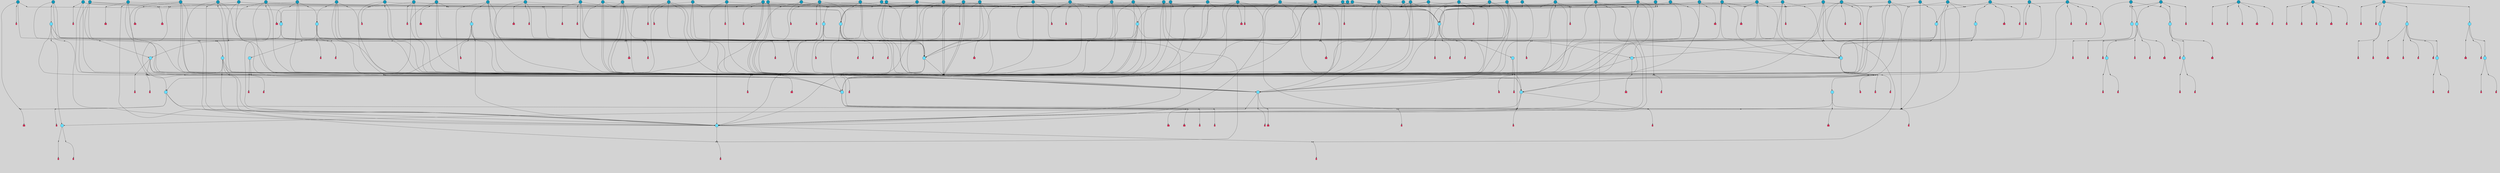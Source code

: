 // File exported with GEGELATI v1.3.1
// On the 2024-04-08 17:51:44
// With the File::TPGGraphDotExporter
digraph{
	graph[pad = "0.212, 0.055" bgcolor = lightgray]
	node[shape=circle style = filled label = ""]
		T3 [fillcolor="#66ddff"]
		T4 [fillcolor="#66ddff"]
		T7 [fillcolor="#66ddff"]
		T11 [fillcolor="#66ddff"]
		T24 [fillcolor="#66ddff"]
		T54 [fillcolor="#66ddff"]
		T164 [fillcolor="#66ddff"]
		T207 [fillcolor="#66ddff"]
		T250 [fillcolor="#66ddff"]
		T264 [fillcolor="#66ddff"]
		T311 [fillcolor="#66ddff"]
		T317 [fillcolor="#66ddff"]
		T318 [fillcolor="#66ddff"]
		T365 [fillcolor="#66ddff"]
		T455 [fillcolor="#66ddff"]
		T601 [fillcolor="#66ddff"]
		T630 [fillcolor="#66ddff"]
		T321 [fillcolor="#1199bb"]
		T662 [fillcolor="#66ddff"]
		T663 [fillcolor="#66ddff"]
		T668 [fillcolor="#66ddff"]
		T714 [fillcolor="#1199bb"]
		T717 [fillcolor="#1199bb"]
		T776 [fillcolor="#1199bb"]
		T797 [fillcolor="#1199bb"]
		T801 [fillcolor="#1199bb"]
		T807 [fillcolor="#66ddff"]
		T816 [fillcolor="#1199bb"]
		T821 [fillcolor="#66ddff"]
		T826 [fillcolor="#1199bb"]
		T827 [fillcolor="#1199bb"]
		T831 [fillcolor="#1199bb"]
		T834 [fillcolor="#1199bb"]
		T837 [fillcolor="#1199bb"]
		T839 [fillcolor="#1199bb"]
		T842 [fillcolor="#1199bb"]
		T853 [fillcolor="#66ddff"]
		T863 [fillcolor="#1199bb"]
		T865 [fillcolor="#1199bb"]
		T867 [fillcolor="#1199bb"]
		T874 [fillcolor="#1199bb"]
		T877 [fillcolor="#1199bb"]
		T879 [fillcolor="#1199bb"]
		T880 [fillcolor="#1199bb"]
		T884 [fillcolor="#1199bb"]
		T887 [fillcolor="#1199bb"]
		T897 [fillcolor="#1199bb"]
		T899 [fillcolor="#1199bb"]
		T900 [fillcolor="#1199bb"]
		T901 [fillcolor="#1199bb"]
		T903 [fillcolor="#1199bb"]
		T904 [fillcolor="#1199bb"]
		T905 [fillcolor="#1199bb"]
		T906 [fillcolor="#1199bb"]
		T908 [fillcolor="#1199bb"]
		T909 [fillcolor="#66ddff"]
		T911 [fillcolor="#1199bb"]
		T913 [fillcolor="#1199bb"]
		T914 [fillcolor="#1199bb"]
		T915 [fillcolor="#66ddff"]
		T916 [fillcolor="#66ddff"]
		T917 [fillcolor="#66ddff"]
		T918 [fillcolor="#66ddff"]
		T919 [fillcolor="#66ddff"]
		T921 [fillcolor="#1199bb"]
		T922 [fillcolor="#1199bb"]
		T927 [fillcolor="#1199bb"]
		T928 [fillcolor="#1199bb"]
		T929 [fillcolor="#1199bb"]
		T930 [fillcolor="#1199bb"]
		T932 [fillcolor="#1199bb"]
		T933 [fillcolor="#1199bb"]
		T934 [fillcolor="#1199bb"]
		T935 [fillcolor="#1199bb"]
		T936 [fillcolor="#1199bb"]
		T937 [fillcolor="#1199bb"]
		T938 [fillcolor="#1199bb"]
		T939 [fillcolor="#1199bb"]
		T940 [fillcolor="#1199bb"]
		T941 [fillcolor="#1199bb"]
		T942 [fillcolor="#1199bb"]
		T943 [fillcolor="#1199bb"]
		T944 [fillcolor="#1199bb"]
		T946 [fillcolor="#1199bb"]
		T947 [fillcolor="#1199bb"]
		T950 [fillcolor="#1199bb"]
		T951 [fillcolor="#1199bb"]
		T952 [fillcolor="#1199bb"]
		T954 [fillcolor="#1199bb"]
		T955 [fillcolor="#1199bb"]
		T956 [fillcolor="#1199bb"]
		T959 [fillcolor="#1199bb"]
		T960 [fillcolor="#1199bb"]
		T961 [fillcolor="#1199bb"]
		T962 [fillcolor="#1199bb"]
		T963 [fillcolor="#1199bb"]
		T964 [fillcolor="#1199bb"]
		T965 [fillcolor="#1199bb"]
		T966 [fillcolor="#1199bb"]
		T968 [fillcolor="#1199bb"]
		T969 [fillcolor="#66ddff"]
		T970 [fillcolor="#66ddff"]
		T971 [fillcolor="#66ddff"]
		T972 [fillcolor="#66ddff"]
		T973 [fillcolor="#66ddff"]
		T974 [fillcolor="#1199bb"]
		T975 [fillcolor="#1199bb"]
		T976 [fillcolor="#1199bb"]
		T977 [fillcolor="#1199bb"]
		T978 [fillcolor="#1199bb"]
		P13899 [fillcolor="#cccccc" shape=point] //6|
		I13899 [shape=box style=invis label="6|1&2|6#1|7&#92;n10|7&2|0#1|5&#92;n9|4&0|1#2|2&#92;n8|6&0|0#1|0&#92;n"]
		P13899 -> I13899[style=invis]
		A9304 [fillcolor="#ff3366" shape=box margin=0.03 width=0 height=0 label="3"]
		T3 -> P13899 -> A9304
		P13900 [fillcolor="#cccccc" shape=point] //3|
		I13900 [shape=box style=invis label="7|6&2|4#0|2&#92;n10|3&2|7#1|4&#92;n11|6&0|4#0|1&#92;n7|1&0|0#2|6&#92;n7|6&0|3#2|6&#92;n4|0&2|6#0|1&#92;n4|4&2|5#0|2&#92;n4|6&0|4#2|7&#92;n10|0&2|3#1|5&#92;n2|6&0|5#0|2&#92;n1|0&2|3#0|7&#92;n1|6&2|0#0|5&#92;n6|2&0|1#0|7&#92;n9|2&0|3#2|7&#92;n5|3&0|6#0|6&#92;n1|7&2|5#2|3&#92;n8|1&2|7#0|6&#92;n1|0&2|5#2|1&#92;n7|1&2|2#2|5&#92;n7|4&2|6#0|3&#92;n"]
		P13900 -> I13900[style=invis]
		A9305 [fillcolor="#ff3366" shape=box margin=0.03 width=0 height=0 label="4"]
		T3 -> P13900 -> A9305
		P13901 [fillcolor="#cccccc" shape=point] //7|
		I13901 [shape=box style=invis label="0|2&2|4#2|6&#92;n5|3&0|6#0|1&#92;n4|7&2|6#0|5&#92;n7|6&0|7#0|5&#92;n10|7&2|2#1|1&#92;n"]
		P13901 -> I13901[style=invis]
		A9306 [fillcolor="#ff3366" shape=box margin=0.03 width=0 height=0 label="4"]
		T4 -> P13901 -> A9306
		P13902 [fillcolor="#cccccc" shape=point] //0|
		I13902 [shape=box style=invis label="2|5&0|1#0|6&#92;n6|1&2|2#2|7&#92;n8|0&0|3#1|4&#92;n4|3&2|5#2|4&#92;n8|1&2|4#0|0&#92;n6|6&0|1#2|6&#92;n11|7&2|4#2|5&#92;n6|2&2|4#0|2&#92;n8|5&2|4#2|4&#92;n2|1&2|1#2|2&#92;n2|7&2|5#2|6&#92;n9|7&0|5#0|4&#92;n1|2&0|5#2|6&#92;n4|2&2|3#2|7&#92;n3|3&2|1#0|2&#92;n"]
		P13902 -> I13902[style=invis]
		A9307 [fillcolor="#ff3366" shape=box margin=0.03 width=0 height=0 label="5"]
		T4 -> P13902 -> A9307
		P13903 [fillcolor="#cccccc" shape=point] //-3|
		I13903 [shape=box style=invis label="1|6&2|7#0|7&#92;n10|2&0|7#1|3&#92;n9|6&2|7#2|2&#92;n5|3&0|7#0|7&#92;n1|6&2|3#0|0&#92;n2|3&2|3#2|2&#92;n5|1&2|6#0|6&#92;n"]
		P13903 -> I13903[style=invis]
		A9308 [fillcolor="#ff3366" shape=box margin=0.03 width=0 height=0 label="7"]
		T7 -> P13903 -> A9308
		P13904 [fillcolor="#cccccc" shape=point] //5|
		I13904 [shape=box style=invis label="0|5&2|3#0|1&#92;n0|6&2|1#2|4&#92;n6|2&2|6#0|7&#92;n7|4&0|3#0|1&#92;n5|4&0|7#1|6&#92;n9|1&0|5#2|2&#92;n6|3&2|3#1|7&#92;n11|7&2|4#1|6&#92;n2|5&0|1#0|0&#92;n4|7&0|0#0|2&#92;n6|2&0|6#0|0&#92;n2|1&2|6#2|4&#92;n10|0&2|0#1|0&#92;n6|6&2|4#0|6&#92;n"]
		P13904 -> I13904[style=invis]
		A9309 [fillcolor="#ff3366" shape=box margin=0.03 width=0 height=0 label="8"]
		T7 -> P13904 -> A9309
		P13905 [fillcolor="#cccccc" shape=point] //6|
		I13905 [shape=box style=invis label="3|0&2|7#2|2&#92;n3|2&0|4#2|5&#92;n5|1&0|2#1|0&#92;n8|7&0|1#2|0&#92;n8|5&0|3#0|6&#92;n0|2&0|2#2|3&#92;n1|5&2|5#0|5&#92;n5|6&0|6#0|7&#92;n6|7&0|0#2|6&#92;n1|2&2|3#0|0&#92;n7|7&2|3#0|4&#92;n0|7&2|7#0|6&#92;n1|0&2|2#2|7&#92;n4|4&0|1#0|0&#92;n"]
		P13905 -> I13905[style=invis]
		A9310 [fillcolor="#ff3366" shape=box margin=0.03 width=0 height=0 label="11"]
		T11 -> P13905 -> A9310
		P13906 [fillcolor="#cccccc" shape=point] //-4|
		I13906 [shape=box style=invis label="4|1&0|4#2|6&#92;n1|2&2|2#2|0&#92;n1|2&2|0#0|6&#92;n8|4&2|3#2|5&#92;n5|5&2|1#1|0&#92;n"]
		P13906 -> I13906[style=invis]
		A9311 [fillcolor="#ff3366" shape=box margin=0.03 width=0 height=0 label="12"]
		T11 -> P13906 -> A9311
		P13907 [fillcolor="#cccccc" shape=point] //-3|
		I13907 [shape=box style=invis label="8|1&2|3#0|5&#92;n0|6&0|5#0|5&#92;n3|7&2|1#0|6&#92;n3|5&0|1#0|0&#92;n9|5&2|0#0|4&#92;n3|5&0|2#0|3&#92;n10|6&2|4#1|0&#92;n9|4&2|7#2|6&#92;n1|7&2|5#2|2&#92;n"]
		P13907 -> I13907[style=invis]
		A9312 [fillcolor="#ff3366" shape=box margin=0.03 width=0 height=0 label="5"]
		T4 -> P13907 -> A9312
		P13908 [fillcolor="#cccccc" shape=point] //1|
		I13908 [shape=box style=invis label="5|1&0|6#2|7&#92;n2|4&0|4#2|2&#92;n0|6&0|5#0|4&#92;n10|6&2|5#1|6&#92;n9|3&0|1#1|7&#92;n10|3&2|2#1|0&#92;n5|0&0|0#2|1&#92;n11|3&2|3#1|5&#92;n10|3&0|1#1|0&#92;n2|4&0|1#0|1&#92;n0|2&0|3#2|4&#92;n9|2&2|1#2|5&#92;n11|7&2|6#2|6&#92;n"]
		P13908 -> I13908[style=invis]
		T24 -> P13908 -> T7
		P13909 [fillcolor="#cccccc" shape=point] //5|
		I13909 [shape=box style=invis label="3|0&2|0#0|1&#92;n3|0&0|7#0|1&#92;n5|3&0|2#2|6&#92;n4|4&2|4#2|6&#92;n11|2&0|7#1|6&#92;n2|7&2|2#2|5&#92;n9|3&2|6#2|7&#92;n7|7&0|0#0|4&#92;n6|1&2|4#2|3&#92;n5|4&2|0#1|6&#92;n1|3&0|7#0|4&#92;n"]
		P13909 -> I13909[style=invis]
		A9313 [fillcolor="#ff3366" shape=box margin=0.03 width=0 height=0 label="7"]
		T24 -> P13909 -> A9313
		P13910 [fillcolor="#cccccc" shape=point] //-2|
		I13910 [shape=box style=invis label="4|1&0|4#0|3&#92;n4|2&0|5#2|0&#92;n5|5&2|6#0|5&#92;n1|4&0|1#0|2&#92;n6|3&2|7#1|5&#92;n0|4&2|0#0|3&#92;n8|5&2|5#1|2&#92;n10|7&2|7#1|1&#92;n3|4&0|0#2|1&#92;n3|6&2|5#2|5&#92;n8|3&0|1#0|7&#92;n10|0&2|7#1|3&#92;n4|1&2|4#0|1&#92;n9|3&2|0#0|4&#92;n3|6&2|0#0|4&#92;n1|2&0|6#2|1&#92;n4|0&2|1#2|2&#92;n"]
		P13910 -> I13910[style=invis]
		A9314 [fillcolor="#ff3366" shape=box margin=0.03 width=0 height=0 label="14"]
		T24 -> P13910 -> A9314
		P13911 [fillcolor="#cccccc" shape=point] //8|
		I13911 [shape=box style=invis label="9|0&0|1#2|0&#92;n10|1&2|5#1|4&#92;n8|2&2|6#0|4&#92;n2|4&2|5#2|3&#92;n4|2&2|2#0|2&#92;n7|5&0|2#0|0&#92;n8|2&2|1#1|3&#92;n8|7&0|7#2|1&#92;n1|1&0|0#0|7&#92;n5|6&2|5#1|0&#92;n6|6&2|5#0|0&#92;n11|4&0|3#2|6&#92;n4|2&2|4#0|7&#92;n5|6&0|1#2|0&#92;n11|3&0|2#0|7&#92;n"]
		P13911 -> I13911[style=invis]
		A9315 [fillcolor="#ff3366" shape=box margin=0.03 width=0 height=0 label="6"]
		T54 -> P13911 -> A9315
		T54 -> P13909
		P13912 [fillcolor="#cccccc" shape=point] //-10|
		I13912 [shape=box style=invis label="3|6&0|0#0|4&#92;n4|1&2|4#0|1&#92;n5|1&0|1#0|4&#92;n5|5&2|6#0|5&#92;n6|5&0|6#0|3&#92;n11|1&2|0#0|1&#92;n0|7&2|0#0|3&#92;n1|2&0|6#0|1&#92;n8|0&0|4#2|0&#92;n0|4&0|7#2|7&#92;n7|0&2|7#1|3&#92;n3|1&0|5#2|5&#92;n5|1&0|4#0|3&#92;n2|2&0|2#0|0&#92;n8|3&0|1#0|7&#92;n3|0&0|3#0|5&#92;n7|2&0|5#2|0&#92;n6|3&2|7#1|5&#92;n4|7&2|7#2|1&#92;n"]
		P13912 -> I13912[style=invis]
		A9316 [fillcolor="#ff3366" shape=box margin=0.03 width=0 height=0 label="14"]
		T54 -> P13912 -> A9316
		T54 -> P13904
		T164 -> P13902
		P13913 [fillcolor="#cccccc" shape=point] //-1|
		I13913 [shape=box style=invis label="6|4&0|4#2|4&#92;n4|5&2|5#2|4&#92;n9|7&2|5#0|3&#92;n3|7&2|6#0|6&#92;n8|7&0|6#0|4&#92;n2|1&2|0#0|1&#92;n8|6&0|0#2|5&#92;n2|1&0|2#0|3&#92;n6|1&0|7#2|6&#92;n6|3&0|1#1|6&#92;n5|4&2|7#0|4&#92;n0|7&0|4#2|0&#92;n11|0&2|0#2|5&#92;n3|7&2|0#2|7&#92;n8|3&2|7#1|4&#92;n5|7&0|6#0|4&#92;n0|0&2|3#2|3&#92;n5|4&2|1#0|3&#92;n0|4&0|3#2|5&#92;n"]
		P13913 -> I13913[style=invis]
		A9317 [fillcolor="#ff3366" shape=box margin=0.03 width=0 height=0 label="10"]
		T164 -> P13913 -> A9317
		P13914 [fillcolor="#cccccc" shape=point] //-7|
		I13914 [shape=box style=invis label="6|1&0|2#0|3&#92;n1|2&0|1#2|0&#92;n10|3&2|2#1|1&#92;n0|1&0|2#0|7&#92;n4|6&2|7#2|4&#92;n6|0&2|7#0|6&#92;n"]
		P13914 -> I13914[style=invis]
		A9318 [fillcolor="#ff3366" shape=box margin=0.03 width=0 height=0 label="7"]
		T164 -> P13914 -> A9318
		P13915 [fillcolor="#cccccc" shape=point] //-6|
		I13915 [shape=box style=invis label="11|7&0|1#0|6&#92;n3|5&0|1#0|3&#92;n1|5&0|5#0|6&#92;n1|7&2|5#2|2&#92;n0|0&0|2#2|2&#92;n4|4&0|1#0|5&#92;n6|4&2|2#0|2&#92;n0|6&2|5#0|5&#92;n0|3&2|2#2|6&#92;n"]
		P13915 -> I13915[style=invis]
		A9319 [fillcolor="#ff3366" shape=box margin=0.03 width=0 height=0 label="5"]
		T164 -> P13915 -> A9319
		P13916 [fillcolor="#cccccc" shape=point] //4|
		I13916 [shape=box style=invis label="4|3&0|6#0|3&#92;n5|7&2|3#2|2&#92;n5|6&0|7#1|2&#92;n1|4&2|6#0|3&#92;n8|4&2|1#2|5&#92;n9|5&2|4#1|4&#92;n2|4&0|5#0|7&#92;n10|0&0|6#1|3&#92;n3|0&0|6#0|2&#92;n2|7&2|7#2|6&#92;n5|2&0|5#1|5&#92;n10|4&2|5#1|7&#92;n4|0&0|4#2|4&#92;n11|1&0|4#2|6&#92;n10|6&2|0#1|4&#92;n9|7&0|3#1|4&#92;n4|5&2|7#0|6&#92;n11|5&2|6#2|3&#92;n0|3&0|5#0|1&#92;n"]
		P13916 -> I13916[style=invis]
		A9320 [fillcolor="#ff3366" shape=box margin=0.03 width=0 height=0 label="13"]
		T164 -> P13916 -> A9320
		P13917 [fillcolor="#cccccc" shape=point] //7|
		I13917 [shape=box style=invis label="7|0&2|1#2|0&#92;n9|7&2|1#1|7&#92;n8|2&0|1#1|0&#92;n6|6&0|2#1|1&#92;n2|2&0|5#0|0&#92;n5|7&0|0#2|1&#92;n5|1&2|5#1|5&#92;n4|7&2|4#2|3&#92;n10|5&2|2#1|5&#92;n1|3&2|2#2|0&#92;n10|2&2|6#1|5&#92;n"]
		P13917 -> I13917[style=invis]
		A9321 [fillcolor="#ff3366" shape=box margin=0.03 width=0 height=0 label="1"]
		T207 -> P13917 -> A9321
		P13918 [fillcolor="#cccccc" shape=point] //-3|
		I13918 [shape=box style=invis label="3|7&0|0#0|2&#92;n11|5&0|1#1|1&#92;n4|1&0|6#2|6&#92;n4|0&0|1#0|5&#92;n"]
		P13918 -> I13918[style=invis]
		T207 -> P13918 -> T24
		P13919 [fillcolor="#cccccc" shape=point] //5|
		I13919 [shape=box style=invis label="8|1&2|6#0|6&#92;n3|0&0|7#0|1&#92;n11|3&0|2#2|6&#92;n4|4&2|4#2|6&#92;n11|2&0|7#1|6&#92;n2|7&2|2#2|5&#92;n7|7&0|0#0|4&#92;n6|1&2|4#2|3&#92;n5|4&2|0#1|6&#92;n3|0&2|0#0|1&#92;n1|3&0|7#0|4&#92;n"]
		P13919 -> I13919[style=invis]
		A9322 [fillcolor="#ff3366" shape=box margin=0.03 width=0 height=0 label="7"]
		T207 -> P13919 -> A9322
		P13920 [fillcolor="#cccccc" shape=point] //5|
		I13920 [shape=box style=invis label="10|4&2|6#1|2&#92;n8|4&0|1#1|0&#92;n0|4&2|6#0|0&#92;n8|4&2|5#2|1&#92;n7|5&2|5#1|0&#92;n3|6&0|6#2|2&#92;n1|7&0|7#0|5&#92;n2|0&0|7#2|4&#92;n9|4&2|6#2|7&#92;n2|6&2|2#0|0&#92;n11|7&2|7#0|7&#92;n5|5&0|0#0|1&#92;n10|1&0|0#1|0&#92;n7|3&0|1#2|5&#92;n9|2&2|7#1|5&#92;n9|0&2|5#1|2&#92;n1|6&2|4#2|2&#92;n3|3&2|2#0|7&#92;n1|6&2|0#0|0&#92;n6|4&2|6#1|0&#92;n"]
		P13920 -> I13920[style=invis]
		A9323 [fillcolor="#ff3366" shape=box margin=0.03 width=0 height=0 label="1"]
		T207 -> P13920 -> A9323
		P13921 [fillcolor="#cccccc" shape=point] //7|
		I13921 [shape=box style=invis label="6|1&2|6#2|7&#92;n7|0&2|4#2|3&#92;n3|3&0|7#0|6&#92;n5|4&0|2#2|4&#92;n8|5&2|6#2|7&#92;n0|0&2|3#0|3&#92;n5|4&2|4#2|6&#92;n"]
		P13921 -> I13921[style=invis]
		T207 -> P13921 -> T4
		P13922 [fillcolor="#cccccc" shape=point] //8|
		I13922 [shape=box style=invis label="5|4&2|1#1|0&#92;n3|0&0|3#2|0&#92;n3|7&2|2#0|6&#92;n6|6&0|2#2|4&#92;n0|0&0|2#0|6&#92;n"]
		P13922 -> I13922[style=invis]
		T250 -> P13922 -> T164
		P13923 [fillcolor="#cccccc" shape=point] //5|
		I13923 [shape=box style=invis label="3|0&2|0#2|1&#92;n3|0&0|7#0|1&#92;n5|3&0|2#2|6&#92;n4|4&2|4#2|6&#92;n5|4&2|0#1|6&#92;n2|7&2|2#2|5&#92;n1|3&0|7#0|4&#92;n11|6&2|2#0|7&#92;n7|7&0|0#0|4&#92;n6|1&2|4#2|3&#92;n11|0&0|7#1|6&#92;n9|3&2|6#2|7&#92;n"]
		P13923 -> I13923[style=invis]
		A9324 [fillcolor="#ff3366" shape=box margin=0.03 width=0 height=0 label="7"]
		T250 -> P13923 -> A9324
		P13924 [fillcolor="#cccccc" shape=point] //7|
		I13924 [shape=box style=invis label="7|4&2|7#0|4&#92;n4|6&0|1#2|5&#92;n2|1&2|3#0|0&#92;n4|3&2|0#0|1&#92;n0|0&2|7#2|7&#92;n7|7&0|5#2|3&#92;n5|0&2|1#2|2&#92;n10|0&0|4#1|2&#92;n4|4&0|7#0|0&#92;n6|7&0|2#0|1&#92;n1|4&2|5#0|4&#92;n"]
		P13924 -> I13924[style=invis]
		A9325 [fillcolor="#ff3366" shape=box margin=0.03 width=0 height=0 label="0"]
		T250 -> P13924 -> A9325
		T250 -> P13909
		P13925 [fillcolor="#cccccc" shape=point] //10|
		I13925 [shape=box style=invis label="6|1&2|4#2|3&#92;n3|0&0|7#0|1&#92;n5|3&0|2#2|6&#92;n4|4&0|4#2|6&#92;n5|4&2|0#1|6&#92;n10|5&0|6#1|5&#92;n2|5&2|1#2|2&#92;n1|3&0|7#0|4&#92;n3|0&2|0#0|1&#92;n11|2&0|5#1|6&#92;n9|3&2|6#2|7&#92;n7|7&0|0#0|4&#92;n"]
		P13925 -> I13925[style=invis]
		A9326 [fillcolor="#ff3366" shape=box margin=0.03 width=0 height=0 label="7"]
		T250 -> P13925 -> A9326
		P13926 [fillcolor="#cccccc" shape=point] //-2|
		I13926 [shape=box style=invis label="11|7&2|0#1|7&#92;n4|3&0|1#2|5&#92;n0|4&2|4#2|7&#92;n1|6&0|0#0|4&#92;n4|0&0|0#0|5&#92;n0|6&2|3#2|0&#92;n9|6&2|5#1|3&#92;n0|7&2|1#2|5&#92;n4|4&0|5#0|1&#92;n10|4&0|0#1|0&#92;n"]
		P13926 -> I13926[style=invis]
		A9327 [fillcolor="#ff3366" shape=box margin=0.03 width=0 height=0 label="12"]
		T264 -> P13926 -> A9327
		P13927 [fillcolor="#cccccc" shape=point] //-3|
		I13927 [shape=box style=invis label="7|2&2|4#0|2&#92;n4|1&2|6#0|1&#92;n11|6&0|4#0|1&#92;n7|1&0|0#2|6&#92;n6|2&0|1#0|7&#92;n10|3&2|7#1|4&#92;n3|5&2|3#0|1&#92;n4|4&2|5#0|2&#92;n4|6&0|4#2|7&#92;n2|5&0|5#0|2&#92;n10|0&2|3#1|4&#92;n0|1&2|7#0|6&#92;n7|6&0|3#2|6&#92;n1|3&0|6#2|0&#92;n5|3&0|6#0|6&#92;n1|4&2|5#2|3&#92;n1|6&2|0#0|5&#92;n9|2&0|3#2|7&#92;n7|1&2|2#2|5&#92;n"]
		P13927 -> I13927[style=invis]
		T264 -> P13927 -> T207
		P13928 [fillcolor="#cccccc" shape=point] //2|
		I13928 [shape=box style=invis label="4|1&0|4#2|6&#92;n5|5&2|1#1|0&#92;n1|0&2|0#0|6&#92;n8|4&2|3#2|5&#92;n"]
		P13928 -> I13928[style=invis]
		T264 -> P13928 -> T11
		P13929 [fillcolor="#cccccc" shape=point] //2|
		I13929 [shape=box style=invis label="11|0&2|3#0|7&#92;n10|4&2|5#1|6&#92;n4|7&0|2#2|3&#92;n6|0&2|6#0|6&#92;n9|0&0|7#0|5&#92;n7|2&2|4#1|2&#92;n5|1&2|6#2|7&#92;n"]
		P13929 -> I13929[style=invis]
		T311 -> P13929 -> T7
		P13930 [fillcolor="#cccccc" shape=point] //5|
		I13930 [shape=box style=invis label="5|4&2|0#1|6&#92;n3|0&0|7#0|1&#92;n5|3&0|2#2|6&#92;n11|2&0|7#1|6&#92;n2|7&2|2#2|5&#92;n9|3&2|6#2|7&#92;n7|7&0|0#0|4&#92;n6|1&2|4#2|3&#92;n3|0&2|0#0|1&#92;n1|3&2|7#0|4&#92;n"]
		P13930 -> I13930[style=invis]
		A9328 [fillcolor="#ff3366" shape=box margin=0.03 width=0 height=0 label="7"]
		T311 -> P13930 -> A9328
		T311 -> P13926
		P13931 [fillcolor="#cccccc" shape=point] //-1|
		I13931 [shape=box style=invis label="1|7&2|1#0|6&#92;n8|1&2|3#0|5&#92;n10|6&2|7#1|0&#92;n1|7&2|5#0|2&#92;n0|3&0|3#2|2&#92;n3|5&0|1#0|0&#92;n3|5&0|2#0|3&#92;n1|5&2|0#0|4&#92;n5|7&2|2#2|5&#92;n4|0&2|3#0|3&#92;n"]
		P13931 -> I13931[style=invis]
		T311 -> P13931 -> T3
		P13932 [fillcolor="#cccccc" shape=point] //2|
		I13932 [shape=box style=invis label="4|1&0|5#0|1&#92;n6|4&0|7#2|4&#92;n10|5&2|6#1|4&#92;n9|2&0|4#2|3&#92;n6|2&2|3#1|7&#92;n8|1&0|2#0|3&#92;n4|0&2|0#0|1&#92;n"]
		P13932 -> I13932[style=invis]
		T311 -> P13932 -> T54
		P13933 [fillcolor="#cccccc" shape=point] //7|
		I13933 [shape=box style=invis label="9|6&2|6#1|3&#92;n9|7&2|0#1|7&#92;n3|0&2|0#0|0&#92;n1|6&0|0#0|4&#92;n7|4&0|3#0|1&#92;n"]
		P13933 -> I13933[style=invis]
		A9329 [fillcolor="#ff3366" shape=box margin=0.03 width=0 height=0 label="12"]
		T318 -> P13933 -> A9329
		P13934 [fillcolor="#cccccc" shape=point] //-9|
		I13934 [shape=box style=invis label="7|1&0|0#2|6&#92;n1|6&0|4#2|7&#92;n7|6&2|4#0|2&#92;n10|7&2|1#1|3&#92;n7|6&0|3#2|6&#92;n4|0&2|2#2|1&#92;n1|0&0|5#2|3&#92;n6|1&2|6#1|1&#92;n7|4&2|6#1|0&#92;n9|5&0|1#0|2&#92;n9|2&0|3#0|7&#92;n6|0&2|7#0|6&#92;n10|5&2|3#1|5&#92;n10|0&2|7#1|4&#92;n1|0&2|3#0|7&#92;n5|2&0|6#0|6&#92;n2|6&0|1#0|2&#92;n7|4&2|5#0|3&#92;n3|6&2|4#0|5&#92;n1|6&2|0#0|5&#92;n"]
		P13934 -> I13934[style=invis]
		A9330 [fillcolor="#ff3366" shape=box margin=0.03 width=0 height=0 label="4"]
		T318 -> P13934 -> A9330
		P13935 [fillcolor="#cccccc" shape=point] //-7|
		I13935 [shape=box style=invis label="9|1&2|7#2|1&#92;n7|0&2|0#2|7&#92;n2|3&2|3#2|2&#92;n8|5&2|1#0|3&#92;n5|5&0|7#0|1&#92;n1|6&2|7#0|7&#92;n10|2&0|7#1|3&#92;n6|4&2|2#2|4&#92;n0|6&2|5#0|2&#92;n"]
		P13935 -> I13935[style=invis]
		A9331 [fillcolor="#ff3366" shape=box margin=0.03 width=0 height=0 label="7"]
		T318 -> P13935 -> A9331
		P13936 [fillcolor="#cccccc" shape=point] //3|
		I13936 [shape=box style=invis label="7|6&2|4#0|2&#92;n10|3&2|7#1|4&#92;n11|6&0|4#0|1&#92;n7|1&0|0#2|6&#92;n7|6&0|3#2|6&#92;n4|0&2|6#0|1&#92;n4|4&2|5#0|2&#92;n4|6&0|4#2|7&#92;n10|0&2|3#1|5&#92;n2|6&0|5#0|2&#92;n1|0&2|3#0|7&#92;n1|6&2|0#0|5&#92;n6|2&0|1#0|7&#92;n9|2&0|3#2|7&#92;n5|3&0|6#0|6&#92;n1|7&2|5#2|3&#92;n8|1&2|7#0|6&#92;n1|0&2|5#2|1&#92;n7|1&2|2#2|5&#92;n7|4&2|6#0|3&#92;n"]
		P13936 -> I13936[style=invis]
		A9332 [fillcolor="#ff3366" shape=box margin=0.03 width=0 height=0 label="4"]
		T317 -> P13936 -> A9332
		P13937 [fillcolor="#cccccc" shape=point] //6|
		I13937 [shape=box style=invis label="6|1&2|6#1|7&#92;n10|7&2|0#1|5&#92;n9|4&0|1#2|2&#92;n8|6&0|0#1|0&#92;n"]
		P13937 -> I13937[style=invis]
		A9333 [fillcolor="#ff3366" shape=box margin=0.03 width=0 height=0 label="3"]
		T317 -> P13937 -> A9333
		P13938 [fillcolor="#cccccc" shape=point] //-9|
		I13938 [shape=box style=invis label="11|5&0|0#2|6&#92;n8|5&2|3#2|1&#92;n7|1&0|6#1|3&#92;n11|4&0|2#0|1&#92;n9|0&2|7#1|6&#92;n10|1&0|3#1|6&#92;n0|3&0|4#2|5&#92;n5|7&2|3#1|6&#92;n2|0&2|1#0|7&#92;n"]
		P13938 -> I13938[style=invis]
		A9334 [fillcolor="#ff3366" shape=box margin=0.03 width=0 height=0 label="2"]
		T318 -> P13938 -> A9334
		P13939 [fillcolor="#cccccc" shape=point] //-1|
		I13939 [shape=box style=invis label="1|7&2|1#0|6&#92;n8|1&2|3#0|5&#92;n10|6&2|7#1|0&#92;n1|7&2|5#0|2&#92;n0|3&0|3#2|2&#92;n3|5&0|1#0|0&#92;n3|5&0|2#0|3&#92;n1|5&2|0#0|4&#92;n5|7&2|2#2|5&#92;n4|0&2|3#0|3&#92;n"]
		P13939 -> I13939[style=invis]
		T318 -> P13939 -> T317
		P13940 [fillcolor="#cccccc" shape=point] //2|
		I13940 [shape=box style=invis label="11|2&2|1#2|2&#92;n0|1&0|0#0|6&#92;n9|2&0|4#2|2&#92;n9|7&2|0#0|0&#92;n4|5&0|6#2|7&#92;n6|7&0|2#0|1&#92;n5|6&0|2#1|0&#92;n11|6&2|1#2|1&#92;n11|0&0|0#2|3&#92;n8|4&0|7#1|1&#92;n11|3&0|7#1|6&#92;n9|2&2|1#2|5&#92;n11|7&0|2#0|2&#92;n"]
		P13940 -> I13940[style=invis]
		T365 -> P13940 -> T3
		P13941 [fillcolor="#cccccc" shape=point] //4|
		I13941 [shape=box style=invis label="7|1&0|6#0|1&#92;n6|7&2|7#1|7&#92;n10|1&2|1#1|1&#92;n9|6&2|2#1|4&#92;n4|7&0|4#2|2&#92;n9|6&0|5#1|1&#92;n10|0&2|6#1|6&#92;n5|1&0|1#2|3&#92;n10|1&0|5#1|0&#92;n3|4&2|3#0|0&#92;n8|2&0|5#2|4&#92;n1|6&2|0#0|0&#92;n2|3&0|1#2|6&#92;n5|2&2|2#1|6&#92;n2|2&0|1#2|1&#92;n3|1&2|7#0|3&#92;n6|7&2|3#0|4&#92;n"]
		P13941 -> I13941[style=invis]
		A9335 [fillcolor="#ff3366" shape=box margin=0.03 width=0 height=0 label="10"]
		T365 -> P13941 -> A9335
		P13942 [fillcolor="#cccccc" shape=point] //3|
		I13942 [shape=box style=invis label="4|7&0|7#2|7&#92;n11|5&2|6#0|2&#92;n5|5&2|6#2|0&#92;n3|2&0|6#0|3&#92;n10|2&2|5#1|5&#92;n9|4&2|3#1|5&#92;n2|5&2|7#2|4&#92;n11|3&2|5#1|0&#92;n7|0&0|7#2|1&#92;n1|2&0|5#0|1&#92;n"]
		P13942 -> I13942[style=invis]
		A9336 [fillcolor="#ff3366" shape=box margin=0.03 width=0 height=0 label="5"]
		T365 -> P13942 -> A9336
		P13943 [fillcolor="#cccccc" shape=point] //2|
		I13943 [shape=box style=invis label="9|0&0|7#0|5&#92;n10|4&2|5#1|6&#92;n4|7&0|2#2|3&#92;n6|0&2|6#0|6&#92;n11|0&2|3#0|7&#92;n7|0&2|4#1|2&#92;n6|3&2|6#2|1&#92;n5|1&2|6#2|7&#92;n"]
		P13943 -> I13943[style=invis]
		T455 -> P13943 -> T7
		T455 -> P13932
		P13944 [fillcolor="#cccccc" shape=point] //4|
		I13944 [shape=box style=invis label="6|0&2|6#0|7&#92;n11|2&0|3#1|2&#92;n11|3&0|7#1|5&#92;n10|4&2|6#1|6&#92;n1|0&2|7#0|6&#92;n4|4&2|6#0|2&#92;n4|7&0|2#2|3&#92;n1|7&0|4#2|3&#92;n9|0&0|7#0|0&#92;n"]
		P13944 -> I13944[style=invis]
		T455 -> P13944 -> T7
		P13945 [fillcolor="#cccccc" shape=point] //-3|
		I13945 [shape=box style=invis label="6|1&0|5#0|3&#92;n10|0&2|7#1|6&#92;n0|1&0|2#0|7&#92;n6|2&0|3#2|7&#92;n4|6&2|7#2|4&#92;n"]
		P13945 -> I13945[style=invis]
		A9337 [fillcolor="#ff3366" shape=box margin=0.03 width=0 height=0 label="7"]
		T455 -> P13945 -> A9337
		P13946 [fillcolor="#cccccc" shape=point] //7|
		I13946 [shape=box style=invis label="10|5&0|6#1|7&#92;n4|3&2|6#0|3&#92;n8|4&0|6#1|2&#92;n3|0&2|0#2|3&#92;n5|6&2|3#0|4&#92;n0|7&2|1#0|5&#92;n8|7&2|2#2|5&#92;n9|1&0|0#1|0&#92;n10|1&2|1#1|4&#92;n3|3&2|7#0|4&#92;n5|2&2|3#0|4&#92;n2|0&2|6#2|2&#92;n1|7&0|1#0|7&#92;n"]
		P13946 -> I13946[style=invis]
		T455 -> P13946 -> T365
		P13947 [fillcolor="#cccccc" shape=point] //-4|
		I13947 [shape=box style=invis label="10|6&2|6#1|6&#92;n7|7&2|4#0|2&#92;n4|1&2|6#0|1&#92;n10|3&2|7#1|4&#92;n3|6&0|4#0|5&#92;n2|5&0|5#0|2&#92;n4|6&0|4#0|1&#92;n3|5&2|3#0|1&#92;n4|4&2|5#0|2&#92;n9|2&0|3#2|7&#92;n10|0&2|3#1|4&#92;n7|1&0|0#2|6&#92;n4|6&0|4#2|7&#92;n1|7&0|2#2|4&#92;n1|7&0|6#2|0&#92;n5|3&0|6#0|5&#92;n7|6&0|3#2|6&#92;n1|6&2|0#0|5&#92;n1|4&2|5#2|3&#92;n7|1&2|2#2|5&#92;n"]
		P13947 -> I13947[style=invis]
		T601 -> P13947 -> T207
		T601 -> P13928
		P13948 [fillcolor="#cccccc" shape=point] //3|
		I13948 [shape=box style=invis label="7|2&0|2#2|4&#92;n0|4&0|6#2|7&#92;n9|0&0|1#2|2&#92;n8|6&0|0#1|0&#92;n"]
		P13948 -> I13948[style=invis]
		A9338 [fillcolor="#ff3366" shape=box margin=0.03 width=0 height=0 label="3"]
		T601 -> P13948 -> A9338
		P13949 [fillcolor="#cccccc" shape=point] //6|
		I13949 [shape=box style=invis label="4|4&0|7#2|7&#92;n10|6&0|1#1|3&#92;n7|5&0|2#0|7&#92;n10|7&0|1#1|5&#92;n9|0&2|1#1|0&#92;n"]
		P13949 -> I13949[style=invis]
		A9339 [fillcolor="#ff3366" shape=box margin=0.03 width=0 height=0 label="7"]
		T630 -> P13949 -> A9339
		P13950 [fillcolor="#cccccc" shape=point] //2|
		I13950 [shape=box style=invis label="0|2&2|6#2|6&#92;n7|0&2|7#1|7&#92;n10|7&0|5#1|6&#92;n0|5&2|7#0|4&#92;n3|1&0|1#2|6&#92;n4|7&0|2#0|6&#92;n"]
		P13950 -> I13950[style=invis]
		T630 -> P13950 -> T164
		T630 -> P13946
		P13951 [fillcolor="#cccccc" shape=point] //7|
		I13951 [shape=box style=invis label="0|3&2|7#2|1&#92;n3|7&0|1#0|3&#92;n3|1&0|3#2|1&#92;n5|0&0|0#0|2&#92;n9|0&2|2#0|7&#92;n2|5&2|6#0|0&#92;n9|4&2|7#2|6&#92;n8|4&2|6#0|2&#92;n9|5&2|1#0|2&#92;n8|1&2|5#0|5&#92;n9|5&2|0#2|4&#92;n11|2&0|3#0|4&#92;n"]
		P13951 -> I13951[style=invis]
		A9340 [fillcolor="#ff3366" shape=box margin=0.03 width=0 height=0 label="5"]
		T630 -> P13951 -> A9340
		T321 -> P13933
		T321 -> P13934
		P13952 [fillcolor="#cccccc" shape=point] //-7|
		I13952 [shape=box style=invis label="9|5&2|0#2|6&#92;n11|4&0|6#0|1&#92;n0|3&0|4#2|5&#92;n8|5&2|3#2|1&#92;n9|0&2|7#1|6&#92;n2|0&2|1#0|5&#92;n5|7&2|3#1|6&#92;n4|1&0|5#2|6&#92;n0|1&2|3#0|2&#92;n10|3&2|1#1|7&#92;n"]
		P13952 -> I13952[style=invis]
		T321 -> P13952 -> T250
		T321 -> P13951
		T321 -> P13946
		P13953 [fillcolor="#cccccc" shape=point] //7|
		I13953 [shape=box style=invis label="7|4&2|1#2|4&#92;n1|1&2|1#0|4&#92;n10|3&0|3#1|2&#92;n8|0&0|4#1|2&#92;n7|6&0|5#0|5&#92;n0|0&2|7#2|7&#92;n6|7&0|2#0|6&#92;n4|3&2|0#0|1&#92;n4|6&0|7#2|5&#92;n7|4&2|7#0|4&#92;n2|0&2|0#2|6&#92;n8|3&0|6#1|5&#92;n"]
		P13953 -> I13953[style=invis]
		A9341 [fillcolor="#ff3366" shape=box margin=0.03 width=0 height=0 label="0"]
		T663 -> P13953 -> A9341
		P13954 [fillcolor="#cccccc" shape=point] //6|
		I13954 [shape=box style=invis label="6|1&2|6#1|7&#92;n10|7&2|0#1|5&#92;n9|4&0|1#2|2&#92;n8|6&0|0#1|0&#92;n"]
		P13954 -> I13954[style=invis]
		A9342 [fillcolor="#ff3366" shape=box margin=0.03 width=0 height=0 label="3"]
		T662 -> P13954 -> A9342
		P13955 [fillcolor="#cccccc" shape=point] //-1|
		I13955 [shape=box style=invis label="1|7&2|1#0|6&#92;n8|1&2|3#0|5&#92;n10|6&2|7#1|0&#92;n1|7&2|5#0|2&#92;n0|3&0|3#2|2&#92;n3|5&0|1#0|0&#92;n3|5&0|2#0|3&#92;n1|5&2|0#0|4&#92;n5|7&2|2#2|5&#92;n4|0&2|3#0|3&#92;n"]
		P13955 -> I13955[style=invis]
		T663 -> P13955 -> T662
		P13956 [fillcolor="#cccccc" shape=point] //7|
		I13956 [shape=box style=invis label="9|6&2|6#1|3&#92;n9|7&2|0#1|7&#92;n3|0&2|0#0|0&#92;n1|6&0|0#0|4&#92;n7|4&0|3#0|1&#92;n"]
		P13956 -> I13956[style=invis]
		A9343 [fillcolor="#ff3366" shape=box margin=0.03 width=0 height=0 label="12"]
		T663 -> P13956 -> A9343
		P13957 [fillcolor="#cccccc" shape=point] //-9|
		I13957 [shape=box style=invis label="11|5&0|0#2|6&#92;n8|5&2|3#2|1&#92;n7|1&0|6#1|3&#92;n11|4&0|2#0|1&#92;n9|0&2|7#1|6&#92;n10|1&0|3#1|6&#92;n0|3&0|4#2|5&#92;n5|7&2|3#1|6&#92;n2|0&2|1#0|7&#92;n"]
		P13957 -> I13957[style=invis]
		A9344 [fillcolor="#ff3366" shape=box margin=0.03 width=0 height=0 label="2"]
		T663 -> P13957 -> A9344
		P13958 [fillcolor="#cccccc" shape=point] //3|
		I13958 [shape=box style=invis label="7|6&2|4#0|2&#92;n10|3&2|7#1|4&#92;n11|6&0|4#0|1&#92;n7|1&0|0#2|6&#92;n7|6&0|3#2|6&#92;n4|0&2|6#0|1&#92;n4|4&2|5#0|2&#92;n4|6&0|4#2|7&#92;n10|0&2|3#1|5&#92;n2|6&0|5#0|2&#92;n1|0&2|3#0|7&#92;n1|6&2|0#0|5&#92;n6|2&0|1#0|7&#92;n9|2&0|3#2|7&#92;n5|3&0|6#0|6&#92;n1|7&2|5#2|3&#92;n8|1&2|7#0|6&#92;n1|0&2|5#2|1&#92;n7|1&2|2#2|5&#92;n7|4&2|6#0|3&#92;n"]
		P13958 -> I13958[style=invis]
		A9345 [fillcolor="#ff3366" shape=box margin=0.03 width=0 height=0 label="4"]
		T662 -> P13958 -> A9345
		P13959 [fillcolor="#cccccc" shape=point] //-2|
		I13959 [shape=box style=invis label="9|1&2|7#2|1&#92;n10|2&2|2#1|6&#92;n7|0&2|6#2|7&#92;n10|2&0|7#1|3&#92;n2|3&2|3#2|2&#92;n5|5&0|7#1|1&#92;n1|6&2|7#0|7&#92;n8|5&2|1#0|3&#92;n0|6&2|5#0|2&#92;n"]
		P13959 -> I13959[style=invis]
		A9346 [fillcolor="#ff3366" shape=box margin=0.03 width=0 height=0 label="7"]
		T663 -> P13959 -> A9346
		P13960 [fillcolor="#cccccc" shape=point] //-5|
		I13960 [shape=box style=invis label="0|7&0|6#2|1&#92;n3|5&0|7#2|7&#92;n1|0&0|7#0|4&#92;n0|5&0|3#2|4&#92;n2|1&2|4#0|4&#92;n6|5&2|4#1|4&#92;n11|7&2|2#2|2&#92;n"]
		P13960 -> I13960[style=invis]
		T668 -> P13960 -> T7
		P13961 [fillcolor="#cccccc" shape=point] //-2|
		I13961 [shape=box style=invis label="9|0&2|5#0|2&#92;n3|4&2|2#2|2&#92;n11|5&2|5#2|7&#92;n3|5&2|2#0|3&#92;n0|0&2|1#0|0&#92;n"]
		P13961 -> I13961[style=invis]
		A9347 [fillcolor="#ff3366" shape=box margin=0.03 width=0 height=0 label="7"]
		T668 -> P13961 -> A9347
		T668 -> P13946
		T668 -> P13928
		P13962 [fillcolor="#cccccc" shape=point] //2|
		I13962 [shape=box style=invis label="2|3&2|0#0|4&#92;n7|1&0|6#0|1&#92;n11|7&2|7#1|7&#92;n5|1&0|1#2|3&#92;n6|6&0|0#1|7&#92;n6|4&2|6#0|0&#92;n2|2&0|1#2|1&#92;n9|0&2|7#0|5&#92;n2|3&0|1#2|6&#92;n8|2&0|5#0|4&#92;n0|1&2|1#0|1&#92;n8|5&2|1#2|2&#92;n5|2&2|2#1|6&#92;n6|7&2|3#0|4&#92;n10|0&2|6#1|6&#92;n10|1&2|6#1|3&#92;n"]
		P13962 -> I13962[style=invis]
		T714 -> P13962 -> T668
		P13963 [fillcolor="#cccccc" shape=point] //6|
		I13963 [shape=box style=invis label="8|7&0|0#0|5&#92;n4|6&2|1#2|4&#92;n7|2&2|3#2|7&#92;n6|0&0|0#0|0&#92;n5|0&2|2#0|6&#92;n"]
		P13963 -> I13963[style=invis]
		T714 -> P13963 -> T630
		T714 -> P13946
		T714 -> P13946
		P13964 [fillcolor="#cccccc" shape=point] //-1|
		I13964 [shape=box style=invis label="0|7&2|6#2|1&#92;n8|3&0|5#2|5&#92;n3|5&0|7#2|7&#92;n2|1&2|4#0|4&#92;n0|5&0|3#2|4&#92;n1|0&0|7#0|4&#92;n6|5&2|4#1|4&#92;n11|7&2|2#2|2&#92;n"]
		P13964 -> I13964[style=invis]
		T714 -> P13964 -> T7
		P13965 [fillcolor="#cccccc" shape=point] //5|
		I13965 [shape=box style=invis label="9|4&2|3#1|3&#92;n0|4&2|4#0|5&#92;n6|1&2|6#2|5&#92;n4|0&0|5#2|0&#92;n"]
		P13965 -> I13965[style=invis]
		A9348 [fillcolor="#ff3366" shape=box margin=0.03 width=0 height=0 label="7"]
		T717 -> P13965 -> A9348
		P13966 [fillcolor="#cccccc" shape=point] //7|
		I13966 [shape=box style=invis label="7|4&2|1#2|4&#92;n1|1&2|1#0|4&#92;n10|3&0|3#1|2&#92;n8|0&0|4#1|2&#92;n7|6&0|5#0|5&#92;n0|0&2|7#2|7&#92;n6|7&0|2#0|6&#92;n4|3&2|0#0|1&#92;n4|6&0|7#2|5&#92;n7|4&2|7#0|4&#92;n2|0&2|0#2|6&#92;n8|3&0|6#1|5&#92;n"]
		P13966 -> I13966[style=invis]
		A9349 [fillcolor="#ff3366" shape=box margin=0.03 width=0 height=0 label="0"]
		T717 -> P13966 -> A9349
		P13967 [fillcolor="#cccccc" shape=point] //-9|
		I13967 [shape=box style=invis label="11|5&0|0#2|6&#92;n8|5&2|3#2|1&#92;n7|1&0|6#1|3&#92;n11|4&0|2#0|1&#92;n9|0&2|7#1|6&#92;n10|1&0|3#1|6&#92;n0|3&0|4#2|5&#92;n5|7&2|3#1|6&#92;n2|0&2|1#0|7&#92;n"]
		P13967 -> I13967[style=invis]
		A9350 [fillcolor="#ff3366" shape=box margin=0.03 width=0 height=0 label="2"]
		T717 -> P13967 -> A9350
		P13968 [fillcolor="#cccccc" shape=point] //10|
		I13968 [shape=box style=invis label="7|3&0|3#0|1&#92;n9|6&2|6#1|3&#92;n7|6&0|1#1|5&#92;n1|6&0|3#0|5&#92;n4|6&2|0#0|6&#92;n3|0&2|4#0|0&#92;n"]
		P13968 -> I13968[style=invis]
		A9351 [fillcolor="#ff3366" shape=box margin=0.03 width=0 height=0 label="12"]
		T717 -> P13968 -> A9351
		P13969 [fillcolor="#cccccc" shape=point] //-6|
		I13969 [shape=box style=invis label="5|5&0|7#1|1&#92;n10|2&2|2#1|6&#92;n7|0&2|6#2|7&#92;n10|2&0|7#1|3&#92;n10|0&2|6#1|0&#92;n8|5&2|1#0|6&#92;n11|2&2|1#0|4&#92;n"]
		P13969 -> I13969[style=invis]
		A9352 [fillcolor="#ff3366" shape=box margin=0.03 width=0 height=0 label="7"]
		T717 -> P13969 -> A9352
		P13970 [fillcolor="#cccccc" shape=point] //3|
		I13970 [shape=box style=invis label="7|1&0|0#2|6&#92;n1|6&0|4#0|7&#92;n7|6&2|4#0|2&#92;n10|7&2|1#1|3&#92;n9|2&0|3#0|7&#92;n4|0&2|2#2|1&#92;n9|5&0|1#0|2&#92;n1|7&0|3#2|0&#92;n6|1&2|6#1|1&#92;n7|4&2|6#1|0&#92;n1|0&0|5#2|3&#92;n7|6&0|3#2|6&#92;n6|0&2|7#0|6&#92;n10|5&2|3#1|5&#92;n10|0&2|7#1|4&#92;n5|2&0|6#0|6&#92;n2|6&0|1#0|2&#92;n7|4&2|5#0|3&#92;n5|6&2|4#0|5&#92;n1|6&2|0#0|5&#92;n"]
		P13970 -> I13970[style=invis]
		A9353 [fillcolor="#ff3366" shape=box margin=0.03 width=0 height=0 label="4"]
		T776 -> P13970 -> A9353
		T776 -> P13952
		T776 -> P13946
		T776 -> P13956
		T776 -> P13904
		T797 -> P13950
		P13971 [fillcolor="#cccccc" shape=point] //-5|
		I13971 [shape=box style=invis label="3|0&2|0#0|2&#92;n4|4&2|4#2|6&#92;n9|0&2|6#2|7&#92;n1|4&0|1#0|4&#92;n3|0&0|7#0|1&#92;n8|7&2|2#2|5&#92;n5|4&2|0#1|6&#92;n5|3&0|2#2|6&#92;n6|1&2|4#2|3&#92;n7|7&0|0#0|4&#92;n1|3&0|2#0|4&#92;n"]
		P13971 -> I13971[style=invis]
		A9354 [fillcolor="#ff3366" shape=box margin=0.03 width=0 height=0 label="7"]
		T797 -> P13971 -> A9354
		P13972 [fillcolor="#cccccc" shape=point] //9|
		I13972 [shape=box style=invis label="6|0&0|6#2|0&#92;n7|1&2|5#1|2&#92;n1|6&2|3#0|7&#92;n4|2&0|7#0|1&#92;n"]
		P13972 -> I13972[style=invis]
		A9355 [fillcolor="#ff3366" shape=box margin=0.03 width=0 height=0 label="2"]
		T797 -> P13972 -> A9355
		P13973 [fillcolor="#cccccc" shape=point] //2|
		I13973 [shape=box style=invis label="0|2&2|6#2|6&#92;n0|2&0|3#2|0&#92;n1|7&0|5#2|6&#92;n0|5&2|7#0|4&#92;n3|0&2|7#0|7&#92;n3|1&0|1#2|6&#92;n4|7&0|2#0|6&#92;n"]
		P13973 -> I13973[style=invis]
		T797 -> P13973 -> T164
		T797 -> P13946
		T801 -> P13964
		T801 -> P13946
		P13974 [fillcolor="#cccccc" shape=point] //-6|
		I13974 [shape=box style=invis label="6|2&2|7#0|5&#92;n6|4&2|2#0|2&#92;n1|7&2|5#2|2&#92;n0|0&0|2#2|2&#92;n8|3&2|2#2|6&#92;n3|2&0|1#0|3&#92;n0|4&2|7#2|6&#92;n4|4&0|1#2|5&#92;n0|6&2|5#0|5&#92;n4|5&0|3#0|5&#92;n11|7&0|1#0|1&#92;n"]
		P13974 -> I13974[style=invis]
		A9356 [fillcolor="#ff3366" shape=box margin=0.03 width=0 height=0 label="5"]
		T801 -> P13974 -> A9356
		P13975 [fillcolor="#cccccc" shape=point] //0|
		I13975 [shape=box style=invis label="9|3&2|3#2|3&#92;n0|3&2|3#0|3&#92;n11|5&0|6#2|7&#92;n6|1&2|6#0|6&#92;n11|6&2|7#0|1&#92;n1|7&0|7#2|0&#92;n8|6&2|0#0|7&#92;n4|0&0|3#2|5&#92;n7|0&2|4#1|2&#92;n6|1&2|0#0|7&#92;n"]
		P13975 -> I13975[style=invis]
		T801 -> P13975 -> T663
		T801 -> P13946
		P13976 [fillcolor="#cccccc" shape=point] //4|
		I13976 [shape=box style=invis label="1|7&0|1#0|7&#92;n0|7&2|1#0|5&#92;n8|4&0|6#1|2&#92;n3|0&2|0#2|3&#92;n5|6&2|3#0|4&#92;n4|3&2|6#0|3&#92;n3|3&2|7#0|2&#92;n9|0&0|0#1|0&#92;n5|2&2|3#0|4&#92;n2|0&2|6#2|6&#92;n10|5&0|6#1|7&#92;n"]
		P13976 -> I13976[style=invis]
		T807 -> P13976 -> T365
		P13977 [fillcolor="#cccccc" shape=point] //3|
		I13977 [shape=box style=invis label="11|2&0|3#0|4&#92;n8|1&2|5#0|5&#92;n3|0&2|7#0|7&#92;n8|3&2|1#0|1&#92;n9|0&2|2#0|7&#92;n9|6&0|1#0|2&#92;n2|5&0|6#0|0&#92;n5|0&0|0#0|2&#92;n4|2&0|5#2|3&#92;n9|7&2|7#0|6&#92;n8|7&0|3#2|7&#92;n7|1&2|4#2|5&#92;n9|5&2|0#2|4&#92;n7|2&0|4#1|5&#92;n"]
		P13977 -> I13977[style=invis]
		A9357 [fillcolor="#ff3366" shape=box margin=0.03 width=0 height=0 label="5"]
		T807 -> P13977 -> A9357
		P13978 [fillcolor="#cccccc" shape=point] //6|
		I13978 [shape=box style=invis label="7|7&0|2#2|6&#92;n3|0&0|7#2|4&#92;n5|7&0|5#0|4&#92;n5|5&0|0#0|7&#92;n11|7&2|2#2|3&#92;n"]
		P13978 -> I13978[style=invis]
		A9358 [fillcolor="#ff3366" shape=box margin=0.03 width=0 height=0 label="3"]
		T807 -> P13978 -> A9358
		T807 -> P13906
		T807 -> P13946
		P13979 [fillcolor="#cccccc" shape=point] //5|
		I13979 [shape=box style=invis label="9|4&2|3#1|3&#92;n0|4&2|4#0|5&#92;n6|1&2|6#2|5&#92;n4|0&0|5#2|0&#92;n"]
		P13979 -> I13979[style=invis]
		A9359 [fillcolor="#ff3366" shape=box margin=0.03 width=0 height=0 label="7"]
		T816 -> P13979 -> A9359
		P13980 [fillcolor="#cccccc" shape=point] //7|
		I13980 [shape=box style=invis label="7|4&2|1#2|4&#92;n1|1&2|1#0|4&#92;n10|3&0|3#1|2&#92;n8|0&0|4#1|2&#92;n7|6&0|5#0|5&#92;n0|0&2|7#2|7&#92;n6|7&0|2#0|6&#92;n4|3&2|0#0|1&#92;n4|6&0|7#2|5&#92;n7|4&2|7#0|4&#92;n2|0&2|0#2|6&#92;n8|3&0|6#1|5&#92;n"]
		P13980 -> I13980[style=invis]
		A9360 [fillcolor="#ff3366" shape=box margin=0.03 width=0 height=0 label="0"]
		T816 -> P13980 -> A9360
		P13981 [fillcolor="#cccccc" shape=point] //-9|
		I13981 [shape=box style=invis label="11|5&0|0#2|6&#92;n8|5&2|3#2|1&#92;n7|1&0|6#1|3&#92;n11|4&0|2#0|1&#92;n9|0&2|7#1|6&#92;n10|1&0|3#1|6&#92;n0|3&0|4#2|5&#92;n5|7&2|3#1|6&#92;n2|0&2|1#0|7&#92;n"]
		P13981 -> I13981[style=invis]
		A9361 [fillcolor="#ff3366" shape=box margin=0.03 width=0 height=0 label="2"]
		T816 -> P13981 -> A9361
		P13982 [fillcolor="#cccccc" shape=point] //10|
		I13982 [shape=box style=invis label="7|3&0|3#0|1&#92;n9|6&2|6#1|3&#92;n7|6&0|1#1|5&#92;n1|6&0|3#0|5&#92;n4|6&2|0#0|6&#92;n3|0&2|4#0|0&#92;n"]
		P13982 -> I13982[style=invis]
		A9362 [fillcolor="#ff3366" shape=box margin=0.03 width=0 height=0 label="12"]
		T816 -> P13982 -> A9362
		P13983 [fillcolor="#cccccc" shape=point] //-6|
		I13983 [shape=box style=invis label="5|5&0|7#1|1&#92;n10|2&2|2#1|6&#92;n7|0&2|6#2|7&#92;n10|2&0|7#1|3&#92;n10|0&2|6#1|0&#92;n8|5&2|1#0|6&#92;n11|2&2|1#0|4&#92;n"]
		P13983 -> I13983[style=invis]
		A9363 [fillcolor="#ff3366" shape=box margin=0.03 width=0 height=0 label="7"]
		T816 -> P13983 -> A9363
		T821 -> P13946
		T821 -> P13964
		T821 -> P13950
		P13984 [fillcolor="#cccccc" shape=point] //-10|
		I13984 [shape=box style=invis label="10|6&2|5#1|6&#92;n9|3&0|1#1|7&#92;n2|4&0|1#0|1&#92;n11|3&0|7#1|6&#92;n6|7&2|0#2|6&#92;n3|0&2|0#2|3&#92;n8|0&0|0#0|1&#92;n0|6&0|7#0|4&#92;n5|1&0|6#2|7&#92;n"]
		P13984 -> I13984[style=invis]
		T821 -> P13984 -> T7
		P13985 [fillcolor="#cccccc" shape=point] //8|
		I13985 [shape=box style=invis label="3|5&2|0#2|4&#92;n6|0&2|5#0|6&#92;n8|5&0|2#0|1&#92;n"]
		P13985 -> I13985[style=invis]
		A9364 [fillcolor="#ff3366" shape=box margin=0.03 width=0 height=0 label="5"]
		T821 -> P13985 -> A9364
		T826 -> P13950
		T826 -> P13971
		P13986 [fillcolor="#cccccc" shape=point] //-6|
		I13986 [shape=box style=invis label="11|5&2|0#0|0&#92;n4|7&0|2#0|6&#92;n0|2&2|6#2|6&#92;n7|3&0|6#1|4&#92;n1|7&0|5#2|6&#92;n0|5&2|7#0|4&#92;n3|1&0|3#2|6&#92;n8|0&2|7#0|7&#92;n1|2&0|3#2|0&#92;n"]
		P13986 -> I13986[style=invis]
		T826 -> P13986 -> T164
		T826 -> P13946
		P13987 [fillcolor="#cccccc" shape=point] //3|
		I13987 [shape=box style=invis label="1|4&2|1#0|4&#92;n4|5&0|0#0|0&#92;n8|2&2|7#0|6&#92;n0|3&0|4#2|6&#92;n6|1&2|5#0|0&#92;n7|4&2|1#0|1&#92;n1|0&0|3#0|3&#92;n11|6&2|4#2|4&#92;n"]
		P13987 -> I13987[style=invis]
		T826 -> P13987 -> T4
		T827 -> P13946
		P13988 [fillcolor="#cccccc" shape=point] //1|
		I13988 [shape=box style=invis label="7|1&0|6#0|1&#92;n6|7&2|7#1|7&#92;n10|1&2|1#1|1&#92;n9|6&2|2#1|4&#92;n4|7&0|4#2|2&#92;n9|6&0|5#1|1&#92;n10|0&2|6#1|6&#92;n5|1&0|1#2|3&#92;n10|1&0|5#1|0&#92;n9|0&0|0#0|1&#92;n3|4&2|3#0|0&#92;n5|2&2|2#1|6&#92;n1|6&2|0#0|0&#92;n2|3&0|0#2|6&#92;n8|2&0|5#2|4&#92;n2|2&0|1#2|1&#92;n3|1&2|7#0|3&#92;n6|7&2|3#0|4&#92;n"]
		P13988 -> I13988[style=invis]
		A9365 [fillcolor="#ff3366" shape=box margin=0.03 width=0 height=0 label="10"]
		T827 -> P13988 -> A9365
		T827 -> P13964
		T827 -> P13952
		P13989 [fillcolor="#cccccc" shape=point] //-2|
		I13989 [shape=box style=invis label="9|4&0|1#2|2&#92;n3|7&2|1#0|5&#92;n8|0&2|2#0|4&#92;n7|1&0|3#0|5&#92;n6|1&0|3#2|7&#92;n2|7&0|0#2|1&#92;n7|6&0|2#0|3&#92;n10|0&0|0#1|4&#92;n"]
		P13989 -> I13989[style=invis]
		A9366 [fillcolor="#ff3366" shape=box margin=0.03 width=0 height=0 label="3"]
		T827 -> P13989 -> A9366
		P13990 [fillcolor="#cccccc" shape=point] //-4|
		I13990 [shape=box style=invis label="7|2&2|4#0|2&#92;n4|1&2|6#0|1&#92;n0|1&2|7#0|6&#92;n6|2&0|1#0|7&#92;n10|3&2|7#1|4&#92;n3|5&2|3#0|1&#92;n4|4&2|5#0|2&#92;n4|6&0|4#2|7&#92;n2|5&0|5#0|2&#92;n10|0&2|3#1|4&#92;n11|6&0|4#0|1&#92;n7|6&0|3#2|6&#92;n1|3&0|6#2|0&#92;n5|3&0|6#0|6&#92;n1|4&2|5#2|3&#92;n1|1&2|0#0|5&#92;n9|2&0|3#2|7&#92;n7|1&2|2#2|5&#92;n"]
		P13990 -> I13990[style=invis]
		T831 -> P13990 -> T207
		T831 -> P13928
		P13991 [fillcolor="#cccccc" shape=point] //5|
		I13991 [shape=box style=invis label="3|0&2|0#0|2&#92;n4|4&2|4#2|6&#92;n3|0&0|7#0|5&#92;n1|6&2|4#2|0&#92;n5|4&2|0#1|6&#92;n6|1&2|4#0|3&#92;n7|7&0|0#0|4&#92;n1|4&0|1#0|4&#92;n5|3&0|2#2|6&#92;n1|3&0|2#0|4&#92;n"]
		P13991 -> I13991[style=invis]
		A9367 [fillcolor="#ff3366" shape=box margin=0.03 width=0 height=0 label="7"]
		T831 -> P13991 -> A9367
		P13992 [fillcolor="#cccccc" shape=point] //-3|
		I13992 [shape=box style=invis label="6|4&0|3#1|1&#92;n0|0&0|6#2|2&#92;n10|6&2|6#1|4&#92;n0|2&2|7#0|0&#92;n10|7&0|5#1|2&#92;n7|5&0|1#0|3&#92;n7|1&0|7#0|7&#92;n3|5&0|0#2|5&#92;n"]
		P13992 -> I13992[style=invis]
		T834 -> P13992 -> T164
		P13993 [fillcolor="#cccccc" shape=point] //-10|
		I13993 [shape=box style=invis label="1|3&2|4#0|2&#92;n5|4&0|3#0|2&#92;n4|7&2|2#2|7&#92;n11|6&0|2#2|1&#92;n0|0&2|6#0|4&#92;n"]
		P13993 -> I13993[style=invis]
		A9368 [fillcolor="#ff3366" shape=box margin=0.03 width=0 height=0 label="3"]
		T834 -> P13993 -> A9368
		P13994 [fillcolor="#cccccc" shape=point] //6|
		I13994 [shape=box style=invis label="10|5&0|6#1|7&#92;n4|3&2|6#0|3&#92;n8|4&0|6#1|2&#92;n3|0&2|0#2|3&#92;n5|6&2|3#0|4&#92;n0|7&2|1#0|5&#92;n8|7&2|2#2|5&#92;n5|2&2|3#0|4&#92;n10|1&2|1#1|4&#92;n3|3&2|7#0|4&#92;n9|1&0|0#1|0&#92;n6|0&2|6#2|2&#92;n1|7&0|1#0|7&#92;n"]
		P13994 -> I13994[style=invis]
		T834 -> P13994 -> T365
		P13995 [fillcolor="#cccccc" shape=point] //7|
		I13995 [shape=box style=invis label="5|5&2|0#2|6&#92;n5|0&0|4#2|5&#92;n4|1&0|5#2|6&#92;n5|3&2|3#1|6&#92;n8|1&0|3#2|6&#92;n0|3&0|4#2|5&#92;n9|0&2|7#1|6&#92;n2|0&2|1#0|5&#92;n4|6&2|0#2|3&#92;n11|4&2|6#0|1&#92;n0|1&2|3#0|2&#92;n10|3&2|1#1|7&#92;n"]
		P13995 -> I13995[style=invis]
		T834 -> P13995 -> T250
		T834 -> P13946
		T837 -> P13964
		P13996 [fillcolor="#cccccc" shape=point] //-6|
		I13996 [shape=box style=invis label="10|5&0|6#1|7&#92;n1|1&2|1#0|4&#92;n4|4&2|7#2|2&#92;n3|0&2|7#0|4&#92;n0|7&2|1#0|5&#92;n8|7&2|2#2|5&#92;n3|0&2|0#2|3&#92;n9|1&0|0#1|0&#92;n5|6&2|3#0|4&#92;n2|0&0|7#0|7&#92;n8|4&0|6#1|2&#92;n"]
		P13996 -> I13996[style=invis]
		T837 -> P13996 -> T365
		T837 -> P13975
		T837 -> P13946
		P13997 [fillcolor="#cccccc" shape=point] //-3|
		I13997 [shape=box style=invis label="9|3&2|3#2|3&#92;n0|3&2|3#0|3&#92;n1|7&0|7#2|0&#92;n6|1&2|6#0|6&#92;n11|5&0|6#2|7&#92;n8|6&2|0#0|7&#92;n4|0&0|3#2|5&#92;n7|0&2|4#1|5&#92;n6|1&2|0#0|7&#92;n"]
		P13997 -> I13997[style=invis]
		T837 -> P13997 -> T663
		T839 -> P13950
		P13998 [fillcolor="#cccccc" shape=point] //-9|
		I13998 [shape=box style=invis label="1|7&0|5#2|6&#92;n11|5&2|0#0|0&#92;n7|7&0|6#1|4&#92;n4|7&0|2#0|6&#92;n0|5&2|7#0|4&#92;n3|1&0|3#2|6&#92;n8|0&2|2#0|7&#92;n1|2&0|3#2|0&#92;n"]
		P13998 -> I13998[style=invis]
		T839 -> P13998 -> T164
		T839 -> P13946
		P13999 [fillcolor="#cccccc" shape=point] //3|
		I13999 [shape=box style=invis label="6|1&2|5#0|0&#92;n4|5&0|0#0|4&#92;n0|3&0|4#2|6&#92;n1|4&2|1#0|4&#92;n2|0&2|0#0|6&#92;n1|7&2|4#0|4&#92;n1|0&0|3#0|3&#92;n11|6&2|4#2|4&#92;n"]
		P13999 -> I13999[style=invis]
		T839 -> P13999 -> T4
		P14000 [fillcolor="#cccccc" shape=point] //4|
		I14000 [shape=box style=invis label="2|3&0|0#2|5&#92;n0|4&0|7#0|5&#92;n4|1&0|0#2|3&#92;n3|7&0|3#0|4&#92;n11|1&0|2#2|7&#92;n1|0&2|6#2|3&#92;n5|2&2|1#2|0&#92;n5|1&0|2#1|3&#92;n7|1&0|6#0|5&#92;n1|7&0|3#2|0&#92;n1|5&0|0#2|3&#92;n10|7&2|7#1|4&#92;n9|6&2|5#1|5&#92;n9|0&2|4#2|7&#92;n4|3&0|4#2|0&#92;n0|1&2|1#2|7&#92;n10|3&0|7#1|7&#92;n3|4&2|5#0|0&#92;n"]
		P14000 -> I14000[style=invis]
		T839 -> P14000 -> T7
		T842 -> P13933
		P14001 [fillcolor="#cccccc" shape=point] //8|
		I14001 [shape=box style=invis label="7|1&0|0#2|6&#92;n1|6&0|4#2|7&#92;n7|6&2|0#0|2&#92;n10|7&2|1#1|3&#92;n7|6&0|3#2|6&#92;n4|0&2|2#2|1&#92;n1|0&0|5#2|3&#92;n6|1&2|6#1|1&#92;n7|4&2|6#1|0&#92;n9|5&0|1#0|2&#92;n7|4&2|5#0|3&#92;n6|0&2|7#0|6&#92;n10|5&2|3#1|5&#92;n10|0&2|7#1|4&#92;n1|0&2|3#0|7&#92;n5|2&0|6#0|6&#92;n2|6&0|1#0|2&#92;n9|2&0|3#0|7&#92;n3|6&2|4#0|5&#92;n1|6&2|0#0|5&#92;n"]
		P14001 -> I14001[style=invis]
		A9369 [fillcolor="#ff3366" shape=box margin=0.03 width=0 height=0 label="4"]
		T842 -> P14001 -> A9369
		P14002 [fillcolor="#cccccc" shape=point] //-5|
		I14002 [shape=box style=invis label="6|1&2|4#1|3&#92;n3|0&0|7#0|1&#92;n1|4&0|1#0|4&#92;n10|4&0|1#1|7&#92;n5|5&0|2#2|6&#92;n5|4&2|0#1|6&#92;n8|2&2|2#2|5&#92;n4|4&2|4#2|6&#92;n3|0&2|6#0|2&#92;n7|7&0|0#0|4&#92;n1|3&0|2#0|4&#92;n"]
		P14002 -> I14002[style=invis]
		A9370 [fillcolor="#ff3366" shape=box margin=0.03 width=0 height=0 label="7"]
		T842 -> P14002 -> A9370
		T842 -> P13946
		T842 -> P13945
		T853 -> P13946
		T853 -> P13992
		T853 -> P13948
		P14003 [fillcolor="#cccccc" shape=point] //-2|
		I14003 [shape=box style=invis label="5|4&0|4#2|5&#92;n2|0&0|0#0|6&#92;n5|4&0|2#1|1&#92;n11|6&2|7#2|4&#92;n6|7&0|2#1|0&#92;n1|4&2|1#0|4&#92;n4|5&0|0#0|6&#92;n1|0&2|3#0|3&#92;n0|0&2|0#2|5&#92;n1|7&2|4#2|4&#92;n6|1&2|5#0|1&#92;n"]
		P14003 -> I14003[style=invis]
		T853 -> P14003 -> T4
		T853 -> P13946
		P14004 [fillcolor="#cccccc" shape=point] //-7|
		I14004 [shape=box style=invis label="10|0&2|0#1|5&#92;n4|7&2|6#2|0&#92;n3|1&0|7#2|7&#92;n"]
		P14004 -> I14004[style=invis]
		T863 -> P14004 -> T311
		P14005 [fillcolor="#cccccc" shape=point] //-10|
		I14005 [shape=box style=invis label="7|0&2|6#1|2&#92;n11|5&0|0#2|6&#92;n10|1&0|3#1|6&#92;n11|1&0|2#0|3&#92;n4|1&0|6#0|0&#92;n"]
		P14005 -> I14005[style=invis]
		T863 -> P14005 -> T630
		P14006 [fillcolor="#cccccc" shape=point] //-4|
		I14006 [shape=box style=invis label="4|0&0|6#2|4&#92;n9|1&2|7#1|3&#92;n0|0&2|6#0|1&#92;n10|7&0|2#1|7&#92;n6|7&2|4#0|7&#92;n3|6&0|2#2|3&#92;n0|2&2|2#0|6&#92;n2|1&2|6#0|6&#92;n5|6&0|5#1|6&#92;n5|6&2|5#1|1&#92;n8|4&2|5#2|6&#92;n"]
		P14006 -> I14006[style=invis]
		T863 -> P14006 -> T7
		P14007 [fillcolor="#cccccc" shape=point] //1|
		I14007 [shape=box style=invis label="8|2&2|6#1|6&#92;n10|3&0|6#1|5&#92;n9|2&0|7#0|1&#92;n6|2&2|7#0|4&#92;n2|3&2|4#0|2&#92;n11|0&2|2#0|6&#92;n2|6&2|5#2|5&#92;n1|5&0|5#0|0&#92;n7|0&2|3#1|6&#92;n0|3&0|7#2|0&#92;n9|5&2|5#2|5&#92;n0|1&0|4#2|3&#92;n10|3&2|5#1|3&#92;n7|4&0|0#2|5&#92;n6|6&2|0#2|3&#92;n0|6&0|1#0|7&#92;n2|7&2|3#2|6&#92;n10|6&2|3#1|3&#92;n6|3&0|2#0|7&#92;n"]
		P14007 -> I14007[style=invis]
		T863 -> P14007 -> T455
		T865 -> P13964
		T865 -> P13996
		T865 -> P13997
		T865 -> P13946
		P14008 [fillcolor="#cccccc" shape=point] //8|
		I14008 [shape=box style=invis label="4|7&2|5#0|5&#92;n1|5&2|6#2|5&#92;n1|1&2|6#2|6&#92;n9|2&2|1#0|4&#92;n8|7&2|6#2|7&#92;n6|0&0|6#0|2&#92;n"]
		P14008 -> I14008[style=invis]
		A9371 [fillcolor="#ff3366" shape=box margin=0.03 width=0 height=0 label="4"]
		T865 -> P14008 -> A9371
		T867 -> P13928
		P14009 [fillcolor="#cccccc" shape=point] //-2|
		I14009 [shape=box style=invis label="5|2&2|2#1|6&#92;n0|7&0|6#0|5&#92;n7|2&0|6#0|1&#92;n6|7&2|7#1|7&#92;n3|7&0|0#0|1&#92;n4|6&0|4#2|2&#92;n9|6&2|2#1|4&#92;n9|0&0|0#0|1&#92;n7|6&0|5#1|1&#92;n10|0&2|6#1|6&#92;n5|1&0|1#2|3&#92;n10|1&2|1#1|1&#92;n10|1&0|5#1|0&#92;n3|4&2|3#0|0&#92;n5|1&2|5#2|7&#92;n1|6&2|0#0|0&#92;n2|3&0|0#2|6&#92;n4|3&0|0#2|7&#92;n3|1&2|7#0|3&#92;n6|7&2|3#0|4&#92;n"]
		P14009 -> I14009[style=invis]
		A9372 [fillcolor="#ff3366" shape=box margin=0.03 width=0 height=0 label="10"]
		T867 -> P14009 -> A9372
		T867 -> P13946
		P14010 [fillcolor="#cccccc" shape=point] //-3|
		I14010 [shape=box style=invis label="0|5&2|6#0|1&#92;n0|6&2|1#2|4&#92;n6|2&2|6#0|7&#92;n7|4&0|3#0|1&#92;n5|4&0|7#1|6&#92;n9|1&0|5#2|2&#92;n6|3&2|3#1|7&#92;n10|0&2|0#1|0&#92;n4|7&0|0#0|2&#92;n6|2&0|6#0|0&#92;n2|1&2|6#2|4&#92;n2|5&0|1#0|0&#92;n6|6&2|4#0|6&#92;n"]
		P14010 -> I14010[style=invis]
		T867 -> P14010 -> T207
		P14011 [fillcolor="#cccccc" shape=point] //1|
		I14011 [shape=box style=invis label="9|5&2|0#2|6&#92;n11|4&0|6#0|5&#92;n8|5&2|3#2|1&#92;n9|5&2|7#1|6&#92;n5|7&2|3#1|6&#92;n11|0&0|4#0|0&#92;n2|0&2|1#0|5&#92;n0|1&2|3#0|2&#92;n4|1&0|5#2|6&#92;n10|3&2|1#1|7&#92;n"]
		P14011 -> I14011[style=invis]
		T867 -> P14011 -> T250
		T874 -> P13952
		P14012 [fillcolor="#cccccc" shape=point] //0|
		I14012 [shape=box style=invis label="2|0&0|5#0|1&#92;n3|0&2|0#0|0&#92;n9|7&2|0#1|7&#92;n1|6&0|0#0|1&#92;n"]
		P14012 -> I14012[style=invis]
		A9373 [fillcolor="#ff3366" shape=box margin=0.03 width=0 height=0 label="12"]
		T874 -> P14012 -> A9373
		P14013 [fillcolor="#cccccc" shape=point] //-4|
		I14013 [shape=box style=invis label="6|4&0|3#1|1&#92;n10|6&2|6#1|4&#92;n10|7&0|5#1|2&#92;n0|2&2|7#0|0&#92;n0|0&0|6#2|1&#92;n7|1&0|7#0|3&#92;n3|5&0|0#2|5&#92;n"]
		P14013 -> I14013[style=invis]
		T874 -> P14013 -> T807
		T874 -> P13950
		T874 -> P13946
		T877 -> P13962
		T877 -> P13946
		T877 -> P13964
		T877 -> P13971
		P14014 [fillcolor="#cccccc" shape=point] //9|
		I14014 [shape=box style=invis label="3|0&2|0#0|1&#92;n11|3&0|2#2|6&#92;n1|3&2|5#2|3&#92;n4|4&2|4#2|6&#92;n1|3&0|7#0|4&#92;n8|7&0|5#2|3&#92;n2|7&0|2#2|5&#92;n7|7&0|0#0|4&#92;n6|1&2|4#2|3&#92;n5|4&2|0#1|6&#92;n3|0&0|7#0|1&#92;n11|7&0|7#1|6&#92;n"]
		P14014 -> I14014[style=invis]
		A9374 [fillcolor="#ff3366" shape=box margin=0.03 width=0 height=0 label="7"]
		T877 -> P14014 -> A9374
		T879 -> P13964
		T879 -> P13997
		T879 -> P13946
		P14015 [fillcolor="#cccccc" shape=point] //5|
		I14015 [shape=box style=invis label="4|7&0|5#0|5&#92;n1|1&2|6#2|5&#92;n9|2&2|1#0|4&#92;n8|7&2|7#2|7&#92;n6|0&0|4#0|2&#92;n"]
		P14015 -> I14015[style=invis]
		A9375 [fillcolor="#ff3366" shape=box margin=0.03 width=0 height=0 label="4"]
		T879 -> P14015 -> A9375
		P14016 [fillcolor="#cccccc" shape=point] //8|
		I14016 [shape=box style=invis label="0|6&2|0#2|0&#92;n9|0&2|0#0|5&#92;n8|2&2|2#2|0&#92;n3|5&0|1#0|6&#92;n5|3&2|3#1|5&#92;n8|6&2|3#0|5&#92;n6|4&0|6#0|2&#92;n1|3&2|7#0|2&#92;n2|0&0|3#0|4&#92;n"]
		P14016 -> I14016[style=invis]
		A9376 [fillcolor="#ff3366" shape=box margin=0.03 width=0 height=0 label="9"]
		T879 -> P14016 -> A9376
		T880 -> P13952
		T880 -> P14012
		P14017 [fillcolor="#cccccc" shape=point] //6|
		I14017 [shape=box style=invis label="0|2&2|7#0|0&#92;n10|6&2|6#1|4&#92;n10|7&0|5#1|2&#92;n6|4&0|3#1|1&#92;n0|0&0|6#2|1&#92;n0|1&0|7#0|3&#92;n3|5&0|0#2|5&#92;n"]
		P14017 -> I14017[style=invis]
		T880 -> P14017 -> T807
		T880 -> P13946
		T880 -> P13963
		T884 -> P13964
		P14018 [fillcolor="#cccccc" shape=point] //-7|
		I14018 [shape=box style=invis label="3|0&0|0#0|2&#92;n3|2&2|1#0|3&#92;n0|6&2|5#0|5&#92;n4|5&2|3#0|5&#92;n6|7&2|4#0|2&#92;n4|4&0|2#2|5&#92;n0|7&2|7#2|6&#92;n6|3&2|3#0|6&#92;n9|1&2|6#1|4&#92;n"]
		P14018 -> I14018[style=invis]
		A9377 [fillcolor="#ff3366" shape=box margin=0.03 width=0 height=0 label="5"]
		T884 -> P14018 -> A9377
		T884 -> P13975
		T884 -> P13946
		P14019 [fillcolor="#cccccc" shape=point] //5|
		I14019 [shape=box style=invis label="9|4&2|3#1|3&#92;n0|4&2|4#0|5&#92;n6|1&2|6#2|5&#92;n4|0&0|5#2|0&#92;n"]
		P14019 -> I14019[style=invis]
		A9378 [fillcolor="#ff3366" shape=box margin=0.03 width=0 height=0 label="7"]
		T884 -> P14019 -> A9378
		T887 -> P14003
		T887 -> P13946
		T887 -> P13992
		P14020 [fillcolor="#cccccc" shape=point] //5|
		I14020 [shape=box style=invis label="7|1&0|0#2|6&#92;n1|6&0|4#0|7&#92;n4|1&2|4#0|6&#92;n10|7&2|1#1|3&#92;n4|0&2|2#2|1&#92;n9|5&0|1#0|2&#92;n1|7&0|3#2|0&#92;n6|1&2|6#1|1&#92;n6|6&0|7#2|6&#92;n7|4&2|6#1|0&#92;n1|0&0|5#2|3&#92;n7|6&0|3#2|6&#92;n5|0&2|7#0|6&#92;n7|6&2|4#0|2&#92;n5|2&0|6#0|6&#92;n9|5&2|3#1|5&#92;n10|0&2|7#1|4&#92;n7|4&2|5#0|3&#92;n5|6&2|4#0|5&#92;n1|6&2|0#0|5&#92;n"]
		P14020 -> I14020[style=invis]
		T887 -> P14020 -> T821
		P14021 [fillcolor="#cccccc" shape=point] //-2|
		I14021 [shape=box style=invis label="0|5&0|6#2|4&#92;n4|7&2|3#0|5&#92;n5|5&2|6#2|2&#92;n7|0&0|3#1|7&#92;n10|3&2|7#1|7&#92;n4|1&0|2#0|1&#92;n5|6&0|2#0|2&#92;n"]
		P14021 -> I14021[style=invis]
		T887 -> P14021 -> T164
		P14022 [fillcolor="#cccccc" shape=point] //-8|
		I14022 [shape=box style=invis label="7|7&2|3#1|0&#92;n0|1&0|6#2|4&#92;n10|1&2|7#1|6&#92;n11|6&2|1#0|5&#92;n7|0&0|3#1|3&#92;n0|3&2|5#2|3&#92;n3|3&2|1#0|5&#92;n11|4&0|2#1|3&#92;n"]
		P14022 -> I14022[style=invis]
		T897 -> P14022 -> T663
		T897 -> P13946
		T897 -> P13997
		T897 -> P13964
		T897 -> P13902
		T899 -> P13946
		P14023 [fillcolor="#cccccc" shape=point] //6|
		I14023 [shape=box style=invis label="5|1&0|1#2|3&#92;n3|4&2|3#0|0&#92;n4|7&0|4#2|2&#92;n9|6&0|5#1|1&#92;n10|4&2|0#1|6&#92;n8|3&0|2#1|7&#92;n1|6&2|0#0|0&#92;n6|7&2|7#1|7&#92;n10|1&0|5#1|0&#92;n9|0&0|0#0|1&#92;n9|6&2|2#1|4&#92;n5|2&2|2#1|6&#92;n10|0&2|6#1|6&#92;n2|3&2|0#2|6&#92;n8|2&2|5#2|4&#92;n2|2&0|1#2|1&#92;n3|7&2|7#0|3&#92;n6|7&2|3#0|4&#92;n"]
		P14023 -> I14023[style=invis]
		A9379 [fillcolor="#ff3366" shape=box margin=0.03 width=0 height=0 label="10"]
		T899 -> P14023 -> A9379
		T899 -> P13932
		T899 -> P13964
		T899 -> P13950
		T900 -> P13986
		T900 -> P13946
		P14024 [fillcolor="#cccccc" shape=point] //-9|
		I14024 [shape=box style=invis label="7|1&0|0#2|6&#92;n1|6&0|4#0|7&#92;n7|6&2|4#0|2&#92;n10|7&2|1#1|3&#92;n9|2&0|3#0|7&#92;n4|0&2|2#2|1&#92;n1|0&0|5#2|3&#92;n1|7&0|3#2|0&#92;n6|1&2|6#1|1&#92;n7|4&2|6#1|0&#92;n9|5&0|1#0|2&#92;n7|6&0|3#2|6&#92;n6|0&2|7#0|6&#92;n10|5&2|3#1|5&#92;n10|0&2|7#1|4&#92;n5|2&0|6#0|6&#92;n2|6&0|1#0|2&#92;n7|4&2|5#0|3&#92;n3|6&2|4#0|5&#92;n1|6&2|0#0|5&#92;n"]
		P14024 -> I14024[style=invis]
		A9380 [fillcolor="#ff3366" shape=box margin=0.03 width=0 height=0 label="4"]
		T900 -> P14024 -> A9380
		P14025 [fillcolor="#cccccc" shape=point] //8|
		I14025 [shape=box style=invis label="6|3&2|7#1|7&#92;n5|5&0|3#0|7&#92;n10|0&2|4#1|4&#92;n"]
		P14025 -> I14025[style=invis]
		T900 -> P14025 -> T207
		T900 -> P13928
		T901 -> P13975
		T901 -> P13997
		P14026 [fillcolor="#cccccc" shape=point] //-3|
		I14026 [shape=box style=invis label="11|1&0|5#0|2&#92;n3|2&2|3#0|4&#92;n0|7&2|4#0|3&#92;n5|4&0|4#0|7&#92;n0|0&0|0#2|5&#92;n8|3&2|5#0|1&#92;n"]
		P14026 -> I14026[style=invis]
		T901 -> P14026 -> T630
		T901 -> P13946
		T901 -> P13962
		P14027 [fillcolor="#cccccc" shape=point] //-9|
		I14027 [shape=box style=invis label="0|3&2|3#0|3&#92;n7|0&2|4#1|2&#92;n11|3&2|7#0|0&#92;n4|0&0|3#2|5&#92;n1|7&0|7#2|0&#92;n8|6&0|0#0|0&#92;n9|3&2|3#2|3&#92;n11|1&2|6#0|6&#92;n6|1&2|0#0|7&#92;n0|2&0|2#2|0&#92;n"]
		P14027 -> I14027[style=invis]
		T903 -> P14027 -> T663
		T903 -> P13997
		T903 -> P13946
		T903 -> P13962
		P14028 [fillcolor="#cccccc" shape=point] //-3|
		I14028 [shape=box style=invis label="8|2&2|0#0|4&#92;n6|3&0|7#1|3&#92;n4|5&0|4#2|2&#92;n4|0&2|0#0|7&#92;n0|0&2|0#0|4&#92;n3|4&0|0#0|5&#92;n1|3&2|7#2|2&#92;n10|3&2|7#1|5&#92;n10|3&0|1#1|0&#92;n10|2&0|3#1|4&#92;n5|0&0|7#0|0&#92;n6|4&2|0#1|6&#92;n"]
		P14028 -> I14028[style=invis]
		A9381 [fillcolor="#ff3366" shape=box margin=0.03 width=0 height=0 label="9"]
		T903 -> P14028 -> A9381
		T904 -> P13946
		P14029 [fillcolor="#cccccc" shape=point] //9|
		I14029 [shape=box style=invis label="9|0&2|4#2|0&#92;n10|3&0|5#1|7&#92;n2|1&2|7#0|2&#92;n"]
		P14029 -> I14029[style=invis]
		A9382 [fillcolor="#ff3366" shape=box margin=0.03 width=0 height=0 label="3"]
		T904 -> P14029 -> A9382
		T904 -> P13992
		T904 -> P13907
		P14030 [fillcolor="#cccccc" shape=point] //10|
		I14030 [shape=box style=invis label="7|3&0|3#0|1&#92;n9|6&2|6#1|3&#92;n7|6&0|1#1|5&#92;n1|6&0|3#0|5&#92;n4|6&2|0#0|6&#92;n3|0&2|4#0|0&#92;n"]
		P14030 -> I14030[style=invis]
		A9383 [fillcolor="#ff3366" shape=box margin=0.03 width=0 height=0 label="12"]
		T904 -> P14030 -> A9383
		T905 -> P13997
		P14031 [fillcolor="#cccccc" shape=point] //-7|
		I14031 [shape=box style=invis label="7|7&0|2#2|2&#92;n0|0&0|0#2|7&#92;n11|1&0|5#0|2&#92;n"]
		P14031 -> I14031[style=invis]
		T905 -> P14031 -> T630
		T905 -> P13946
		T905 -> P13962
		P14032 [fillcolor="#cccccc" shape=point] //-3|
		I14032 [shape=box style=invis label="4|1&2|6#0|1&#92;n7|2&2|4#0|2&#92;n0|1&2|7#0|6&#92;n6|2&0|1#0|7&#92;n9|3&2|6#0|5&#92;n10|3&2|7#1|1&#92;n3|5&2|3#0|1&#92;n4|4&2|5#0|2&#92;n4|6&0|4#2|7&#92;n2|5&0|5#0|2&#92;n10|0&2|3#1|4&#92;n11|6&0|4#0|1&#92;n7|6&0|3#2|6&#92;n1|3&0|6#2|0&#92;n5|3&0|6#0|6&#92;n1|4&2|5#2|3&#92;n1|1&2|0#0|5&#92;n9|2&0|3#2|7&#92;n7|1&2|2#2|5&#92;n"]
		P14032 -> I14032[style=invis]
		T905 -> P14032 -> T207
		T906 -> P13946
		P14033 [fillcolor="#cccccc" shape=point] //-5|
		I14033 [shape=box style=invis label="2|1&0|3#2|7&#92;n8|2&0|2#2|3&#92;n5|2&0|5#2|2&#92;n10|0&2|4#1|4&#92;n"]
		P14033 -> I14033[style=invis]
		T906 -> P14033 -> T853
		T906 -> P14016
		T906 -> P13975
		T908 -> P13946
		P14034 [fillcolor="#cccccc" shape=point] //6|
		I14034 [shape=box style=invis label="5|1&0|1#2|3&#92;n3|4&2|3#0|0&#92;n4|7&0|4#2|2&#92;n9|6&0|5#1|1&#92;n10|4&2|0#1|6&#92;n8|3&0|2#1|7&#92;n1|6&2|0#0|0&#92;n6|7&2|7#1|7&#92;n10|1&0|5#1|0&#92;n2|3&2|0#2|6&#92;n9|6&2|2#1|4&#92;n5|2&2|2#1|6&#92;n10|0&2|6#1|6&#92;n9|0&0|0#0|1&#92;n8|2&2|5#2|4&#92;n2|2&0|1#2|1&#92;n3|7&2|7#0|3&#92;n6|7&2|1#0|4&#92;n"]
		P14034 -> I14034[style=invis]
		A9384 [fillcolor="#ff3366" shape=box margin=0.03 width=0 height=0 label="10"]
		T908 -> P14034 -> A9384
		T908 -> P13964
		T908 -> P13950
		T908 -> P14011
		T909 -> P14005
		T909 -> P14006
		T909 -> P14007
		P14035 [fillcolor="#cccccc" shape=point] //9|
		I14035 [shape=box style=invis label="8|4&2|4#2|5&#92;n2|0&2|6#0|4&#92;n9|1&0|0#0|3&#92;n3|7&0|7#2|3&#92;n2|7&2|6#0|1&#92;n2|3&2|6#0|3&#92;n0|3&0|4#0|3&#92;n11|7&0|2#2|0&#92;n6|7&0|2#0|0&#92;n2|2&2|3#0|4&#92;n10|1&2|1#1|4&#92;n"]
		P14035 -> I14035[style=invis]
		T909 -> P14035 -> T365
		T911 -> P13970
		T911 -> P13952
		T911 -> P13946
		T911 -> P13956
		P14036 [fillcolor="#cccccc" shape=point] //10|
		I14036 [shape=box style=invis label="10|5&0|6#1|7&#92;n4|3&2|6#0|3&#92;n8|3&2|4#2|0&#92;n8|4&0|6#1|2&#92;n3|0&2|0#2|3&#92;n5|6&2|3#0|4&#92;n0|7&2|1#0|5&#92;n1|7&0|1#0|7&#92;n9|1&0|0#1|0&#92;n10|1&2|1#1|4&#92;n3|3&2|7#0|4&#92;n5|2&2|3#0|4&#92;n2|0&0|6#2|2&#92;n8|7&2|2#2|5&#92;n"]
		P14036 -> I14036[style=invis]
		T911 -> P14036 -> T365
		P14037 [fillcolor="#cccccc" shape=point] //1|
		I14037 [shape=box style=invis label="5|3&0|0#1|5&#92;n3|6&2|2#0|2&#92;n10|6&2|4#1|7&#92;n1|7&2|3#2|2&#92;n8|0&2|6#1|2&#92;n3|7&2|1#0|6&#92;n5|6&2|4#0|5&#92;n8|5&2|3#0|5&#92;n3|3&2|6#0|5&#92;n"]
		P14037 -> I14037[style=invis]
		A9385 [fillcolor="#ff3366" shape=box margin=0.03 width=0 height=0 label="5"]
		T913 -> P14037 -> A9385
		T913 -> P13946
		T913 -> P13964
		T913 -> P13952
		P14038 [fillcolor="#cccccc" shape=point] //-8|
		I14038 [shape=box style=invis label="7|1&0|0#2|6&#92;n1|6&0|4#0|7&#92;n7|6&2|4#0|2&#92;n10|7&2|1#1|3&#92;n9|2&0|3#0|7&#92;n4|0&2|2#2|1&#92;n1|0&0|5#2|3&#92;n1|7&0|3#2|0&#92;n7|4&2|5#0|3&#92;n7|4&2|6#1|0&#92;n9|5&0|1#0|2&#92;n7|6&0|3#2|7&#92;n6|0&2|7#0|6&#92;n10|5&2|3#1|5&#92;n10|0&2|7#1|4&#92;n5|2&0|6#0|6&#92;n2|6&0|1#0|2&#92;n6|1&2|6#1|1&#92;n3|6&2|4#0|5&#92;n1|6&2|0#0|5&#92;n"]
		P14038 -> I14038[style=invis]
		A9386 [fillcolor="#ff3366" shape=box margin=0.03 width=0 height=0 label="4"]
		T913 -> P14038 -> A9386
		P14039 [fillcolor="#cccccc" shape=point] //7|
		I14039 [shape=box style=invis label="9|6&2|6#1|3&#92;n9|7&2|0#1|7&#92;n3|0&2|0#0|0&#92;n1|6&0|0#0|4&#92;n7|4&0|3#0|1&#92;n"]
		P14039 -> I14039[style=invis]
		A9387 [fillcolor="#ff3366" shape=box margin=0.03 width=0 height=0 label="12"]
		T917 -> P14039 -> A9387
		P14040 [fillcolor="#cccccc" shape=point] //-9|
		I14040 [shape=box style=invis label="11|5&0|0#2|6&#92;n8|5&2|3#2|1&#92;n7|1&0|6#1|3&#92;n11|4&0|2#0|1&#92;n9|0&2|7#1|6&#92;n10|1&0|3#1|6&#92;n0|3&0|4#2|5&#92;n5|7&2|3#1|6&#92;n2|0&2|1#0|7&#92;n"]
		P14040 -> I14040[style=invis]
		A9388 [fillcolor="#ff3366" shape=box margin=0.03 width=0 height=0 label="2"]
		T917 -> P14040 -> A9388
		P14041 [fillcolor="#cccccc" shape=point] //3|
		I14041 [shape=box style=invis label="7|6&2|4#0|2&#92;n10|3&2|7#1|4&#92;n11|6&0|4#0|1&#92;n7|1&0|0#2|6&#92;n7|6&0|3#2|6&#92;n4|0&2|6#0|1&#92;n4|4&2|5#0|2&#92;n4|6&0|4#2|7&#92;n10|0&2|3#1|5&#92;n2|6&0|5#0|2&#92;n1|0&2|3#0|7&#92;n1|6&2|0#0|5&#92;n6|2&0|1#0|7&#92;n9|2&0|3#2|7&#92;n5|3&0|6#0|6&#92;n1|7&2|5#2|3&#92;n8|1&2|7#0|6&#92;n1|0&2|5#2|1&#92;n7|1&2|2#2|5&#92;n7|4&2|6#0|3&#92;n"]
		P14041 -> I14041[style=invis]
		A9389 [fillcolor="#ff3366" shape=box margin=0.03 width=0 height=0 label="4"]
		T915 -> P14041 -> A9389
		P14042 [fillcolor="#cccccc" shape=point] //6|
		I14042 [shape=box style=invis label="6|1&2|6#1|7&#92;n10|7&2|0#1|5&#92;n9|4&0|1#2|2&#92;n8|6&0|0#1|0&#92;n"]
		P14042 -> I14042[style=invis]
		A9390 [fillcolor="#ff3366" shape=box margin=0.03 width=0 height=0 label="3"]
		T915 -> P14042 -> A9390
		P14043 [fillcolor="#cccccc" shape=point] //-6|
		I14043 [shape=box style=invis label="6|2&2|7#0|5&#92;n6|4&2|2#0|2&#92;n1|7&2|5#2|2&#92;n0|0&0|2#2|2&#92;n8|3&2|2#2|6&#92;n3|2&0|1#0|3&#92;n0|4&2|7#2|6&#92;n4|4&0|1#2|5&#92;n0|6&2|5#0|5&#92;n4|5&0|3#0|5&#92;n11|7&0|1#0|1&#92;n"]
		P14043 -> I14043[style=invis]
		A9391 [fillcolor="#ff3366" shape=box margin=0.03 width=0 height=0 label="5"]
		T914 -> P14043 -> A9391
		P14044 [fillcolor="#cccccc" shape=point] //-1|
		I14044 [shape=box style=invis label="1|7&2|1#0|6&#92;n8|1&2|3#0|5&#92;n10|6&2|7#1|0&#92;n1|7&2|5#0|2&#92;n0|3&0|3#2|2&#92;n3|5&0|1#0|0&#92;n3|5&0|2#0|3&#92;n1|5&2|0#0|4&#92;n5|7&2|2#2|5&#92;n4|0&2|3#0|3&#92;n"]
		P14044 -> I14044[style=invis]
		T917 -> P14044 -> T915
		P14045 [fillcolor="#cccccc" shape=point] //7|
		I14045 [shape=box style=invis label="10|5&0|6#1|7&#92;n4|3&2|6#0|3&#92;n8|4&0|6#1|2&#92;n3|0&2|0#2|3&#92;n5|6&2|3#0|4&#92;n0|7&2|1#0|5&#92;n8|7&2|2#2|5&#92;n9|1&0|0#1|0&#92;n10|1&2|1#1|4&#92;n3|3&2|7#0|4&#92;n5|2&2|3#0|4&#92;n2|0&2|6#2|2&#92;n1|7&0|1#0|7&#92;n"]
		P14045 -> I14045[style=invis]
		T914 -> P14045 -> T916
		P14046 [fillcolor="#cccccc" shape=point] //4|
		I14046 [shape=box style=invis label="7|1&0|6#0|1&#92;n6|7&2|7#1|7&#92;n10|1&2|1#1|1&#92;n9|6&2|2#1|4&#92;n4|7&0|4#2|2&#92;n9|6&0|5#1|1&#92;n10|0&2|6#1|6&#92;n5|1&0|1#2|3&#92;n10|1&0|5#1|0&#92;n3|4&2|3#0|0&#92;n8|2&0|5#2|4&#92;n1|6&2|0#0|0&#92;n2|3&0|1#2|6&#92;n5|2&2|2#1|6&#92;n2|2&0|1#2|1&#92;n3|1&2|7#0|3&#92;n6|7&2|3#0|4&#92;n"]
		P14046 -> I14046[style=invis]
		A9392 [fillcolor="#ff3366" shape=box margin=0.03 width=0 height=0 label="10"]
		T916 -> P14046 -> A9392
		P14047 [fillcolor="#cccccc" shape=point] //3|
		I14047 [shape=box style=invis label="7|6&2|4#0|2&#92;n10|3&2|7#1|4&#92;n11|6&0|4#0|1&#92;n7|1&0|0#2|6&#92;n7|6&0|3#2|6&#92;n4|0&2|6#0|1&#92;n4|4&2|5#0|2&#92;n4|6&0|4#2|7&#92;n10|0&2|3#1|5&#92;n2|6&0|5#0|2&#92;n1|0&2|3#0|7&#92;n1|6&2|0#0|5&#92;n6|2&0|1#0|7&#92;n9|2&0|3#2|7&#92;n5|3&0|6#0|6&#92;n1|7&2|5#2|3&#92;n8|1&2|7#0|6&#92;n1|0&2|5#2|1&#92;n7|1&2|2#2|5&#92;n7|4&2|6#0|3&#92;n"]
		P14047 -> I14047[style=invis]
		A9393 [fillcolor="#ff3366" shape=box margin=0.03 width=0 height=0 label="4"]
		T918 -> P14047 -> A9393
		P14048 [fillcolor="#cccccc" shape=point] //3|
		I14048 [shape=box style=invis label="4|7&0|7#2|7&#92;n11|5&2|6#0|2&#92;n5|5&2|6#2|0&#92;n3|2&0|6#0|3&#92;n10|2&2|5#1|5&#92;n9|4&2|3#1|5&#92;n2|5&2|7#2|4&#92;n11|3&2|5#1|0&#92;n7|0&0|7#2|1&#92;n1|2&0|5#0|1&#92;n"]
		P14048 -> I14048[style=invis]
		A9394 [fillcolor="#ff3366" shape=box margin=0.03 width=0 height=0 label="5"]
		T916 -> P14048 -> A9394
		P14049 [fillcolor="#cccccc" shape=point] //7|
		I14049 [shape=box style=invis label="10|5&0|6#1|7&#92;n4|3&2|6#0|3&#92;n8|4&0|6#1|2&#92;n3|0&2|0#2|3&#92;n5|6&2|3#0|4&#92;n0|7&2|1#0|5&#92;n8|7&2|2#2|5&#92;n9|1&0|0#1|0&#92;n10|1&2|1#1|4&#92;n3|3&2|7#0|4&#92;n5|2&2|3#0|4&#92;n2|0&2|6#2|2&#92;n1|7&0|1#0|7&#92;n"]
		P14049 -> I14049[style=invis]
		T914 -> P14049 -> T916
		P14050 [fillcolor="#cccccc" shape=point] //2|
		I14050 [shape=box style=invis label="11|2&2|1#2|2&#92;n0|1&0|0#0|6&#92;n9|2&0|4#2|2&#92;n9|7&2|0#0|0&#92;n4|5&0|6#2|7&#92;n6|7&0|2#0|1&#92;n5|6&0|2#1|0&#92;n11|6&2|1#2|1&#92;n11|0&0|0#2|3&#92;n8|4&0|7#1|1&#92;n11|3&0|7#1|6&#92;n9|2&2|1#2|5&#92;n11|7&0|2#0|2&#92;n"]
		P14050 -> I14050[style=invis]
		T916 -> P14050 -> T918
		P14051 [fillcolor="#cccccc" shape=point] //-2|
		I14051 [shape=box style=invis label="9|1&2|7#2|1&#92;n10|2&2|2#1|6&#92;n7|0&2|6#2|7&#92;n10|2&0|7#1|3&#92;n2|3&2|3#2|2&#92;n5|5&0|7#1|1&#92;n1|6&2|7#0|7&#92;n8|5&2|1#0|3&#92;n0|6&2|5#0|2&#92;n"]
		P14051 -> I14051[style=invis]
		A9395 [fillcolor="#ff3366" shape=box margin=0.03 width=0 height=0 label="7"]
		T917 -> P14051 -> A9395
		P14052 [fillcolor="#cccccc" shape=point] //5|
		I14052 [shape=box style=invis label="0|5&2|3#0|1&#92;n0|6&2|1#2|4&#92;n6|2&2|6#0|7&#92;n7|4&0|3#0|1&#92;n5|4&0|7#1|6&#92;n9|1&0|5#2|2&#92;n6|3&2|3#1|7&#92;n11|7&2|4#1|6&#92;n2|5&0|1#0|0&#92;n4|7&0|0#0|2&#92;n6|2&0|6#0|0&#92;n2|1&2|6#2|4&#92;n10|0&2|0#1|0&#92;n6|6&2|4#0|6&#92;n"]
		P14052 -> I14052[style=invis]
		A9396 [fillcolor="#ff3366" shape=box margin=0.03 width=0 height=0 label="8"]
		T919 -> P14052 -> A9396
		P14053 [fillcolor="#cccccc" shape=point] //6|
		I14053 [shape=box style=invis label="6|1&2|6#1|7&#92;n10|7&2|0#1|5&#92;n9|4&0|1#2|2&#92;n8|6&0|0#1|0&#92;n"]
		P14053 -> I14053[style=invis]
		A9397 [fillcolor="#ff3366" shape=box margin=0.03 width=0 height=0 label="3"]
		T918 -> P14053 -> A9397
		P14054 [fillcolor="#cccccc" shape=point] //-1|
		I14054 [shape=box style=invis label="0|7&2|6#2|1&#92;n8|3&0|5#2|5&#92;n3|5&0|7#2|7&#92;n2|1&2|4#0|4&#92;n0|5&0|3#2|4&#92;n1|0&0|7#0|4&#92;n6|5&2|4#1|4&#92;n11|7&2|2#2|2&#92;n"]
		P14054 -> I14054[style=invis]
		T914 -> P14054 -> T919
		P14055 [fillcolor="#cccccc" shape=point] //7|
		I14055 [shape=box style=invis label="7|4&2|1#2|4&#92;n1|1&2|1#0|4&#92;n10|3&0|3#1|2&#92;n8|0&0|4#1|2&#92;n7|6&0|5#0|5&#92;n0|0&2|7#2|7&#92;n6|7&0|2#0|6&#92;n4|3&2|0#0|1&#92;n4|6&0|7#2|5&#92;n7|4&2|7#0|4&#92;n2|0&2|0#2|6&#92;n8|3&0|6#1|5&#92;n"]
		P14055 -> I14055[style=invis]
		A9398 [fillcolor="#ff3366" shape=box margin=0.03 width=0 height=0 label="0"]
		T917 -> P14055 -> A9398
		P14056 [fillcolor="#cccccc" shape=point] //-3|
		I14056 [shape=box style=invis label="1|6&2|7#0|7&#92;n10|2&0|7#1|3&#92;n9|6&2|7#2|2&#92;n5|3&0|7#0|7&#92;n1|6&2|3#0|0&#92;n2|3&2|3#2|2&#92;n5|1&2|6#0|6&#92;n"]
		P14056 -> I14056[style=invis]
		A9399 [fillcolor="#ff3366" shape=box margin=0.03 width=0 height=0 label="7"]
		T919 -> P14056 -> A9399
		P14057 [fillcolor="#cccccc" shape=point] //0|
		I14057 [shape=box style=invis label="9|3&2|3#2|3&#92;n0|3&2|3#0|3&#92;n11|5&0|6#2|7&#92;n6|1&2|6#0|6&#92;n11|6&2|7#0|1&#92;n1|7&0|7#2|0&#92;n8|6&2|0#0|7&#92;n4|0&0|3#2|5&#92;n7|0&2|4#1|2&#92;n6|1&2|0#0|7&#92;n"]
		P14057 -> I14057[style=invis]
		T914 -> P14057 -> T917
		T921 -> P13946
		P14058 [fillcolor="#cccccc" shape=point] //-6|
		I14058 [shape=box style=invis label="7|1&0|6#0|1&#92;n6|7&2|7#1|7&#92;n10|1&2|1#1|1&#92;n9|6&2|2#1|0&#92;n4|7&0|4#2|2&#92;n9|6&0|3#1|1&#92;n8|2&0|5#2|4&#92;n5|1&0|1#2|3&#92;n10|1&0|5#1|0&#92;n9|0&0|0#0|1&#92;n6|7&2|3#0|4&#92;n5|2&2|2#1|6&#92;n1|6&2|0#0|0&#92;n2|2&2|4#2|4&#92;n2|3&0|0#2|6&#92;n10|0&2|6#1|6&#92;n2|2&0|1#2|1&#92;n3|1&2|7#0|3&#92;n3|4&2|3#0|0&#92;n"]
		P14058 -> I14058[style=invis]
		A9400 [fillcolor="#ff3366" shape=box margin=0.03 width=0 height=0 label="10"]
		T921 -> P14058 -> A9400
		T921 -> P13964
		P14059 [fillcolor="#cccccc" shape=point] //-9|
		I14059 [shape=box style=invis label="4|1&0|0#2|3&#92;n3|7&0|3#0|4&#92;n9|7&0|7#2|3&#92;n0|1&2|1#2|7&#92;n9|0&2|4#2|7&#92;n0|7&2|0#2|4&#92;n3|6&0|5#0|3&#92;n7|1&0|6#0|5&#92;n1|7&0|3#2|0&#92;n4|3&0|4#2|5&#92;n11|6&0|2#2|7&#92;n9|6&2|6#0|5&#92;n5|1&0|2#1|3&#92;n10|0&2|7#1|4&#92;n0|4&0|7#0|5&#92;n5|4&2|2#0|0&#92;n5|2&2|1#2|0&#92;n"]
		P14059 -> I14059[style=invis]
		T921 -> P14059 -> T318
		T921 -> P13973
		T922 -> P13964
		T922 -> P13975
		T922 -> P13946
		T922 -> P13997
		P14060 [fillcolor="#cccccc" shape=point] //9|
		I14060 [shape=box style=invis label="7|7&0|2#2|2&#92;n6|0&0|0#1|5&#92;n0|6&0|0#2|7&#92;n"]
		P14060 -> I14060[style=invis]
		T922 -> P14060 -> T630
		T927 -> P13934
		P14061 [fillcolor="#cccccc" shape=point] //-7|
		I14061 [shape=box style=invis label="9|5&2|0#2|6&#92;n0|3&0|4#2|5&#92;n8|5&2|3#2|1&#92;n9|0&2|7#1|6&#92;n2|0&2|1#0|5&#92;n5|7&2|3#1|6&#92;n9|0&2|5#2|3&#92;n4|1&0|5#2|6&#92;n10|3&2|1#1|7&#92;n0|1&2|3#0|7&#92;n"]
		P14061 -> I14061[style=invis]
		T927 -> P14061 -> T250
		T927 -> P13946
		T927 -> P13994
		T927 -> P13952
		T928 -> P13950
		P14062 [fillcolor="#cccccc" shape=point] //6|
		I14062 [shape=box style=invis label="3|6&0|7#0|7&#92;n6|2&2|6#0|4&#92;n10|1&2|7#1|2&#92;n4|0&2|6#2|7&#92;n6|3&2|1#0|2&#92;n"]
		P14062 -> I14062[style=invis]
		T928 -> P14062 -> T7
		P14063 [fillcolor="#cccccc" shape=point] //-5|
		I14063 [shape=box style=invis label="9|0&0|7#0|5&#92;n10|4&2|5#1|6&#92;n4|7&0|2#2|3&#92;n7|7&0|5#0|0&#92;n11|1&2|3#0|7&#92;n7|0&2|4#1|2&#92;n6|0&2|6#0|6&#92;n1|1&2|6#2|7&#92;n6|3&2|6#2|1&#92;n"]
		P14063 -> I14063[style=invis]
		T928 -> P14063 -> T7
		T928 -> P13946
		T928 -> P13964
		T929 -> P13950
		T929 -> P13946
		T929 -> P13964
		P14064 [fillcolor="#cccccc" shape=point] //6|
		I14064 [shape=box style=invis label="6|6&0|1#1|1&#92;n9|1&0|7#0|3&#92;n9|4&2|3#1|0&#92;n3|0&2|2#0|4&#92;n7|7&2|3#2|1&#92;n7|5&0|0#1|7&#92;n"]
		P14064 -> I14064[style=invis]
		A9401 [fillcolor="#ff3366" shape=box margin=0.03 width=0 height=0 label="5"]
		T929 -> P14064 -> A9401
		P14065 [fillcolor="#cccccc" shape=point] //9|
		I14065 [shape=box style=invis label="9|0&2|0#1|3&#92;n9|4&0|7#0|0&#92;n10|3&0|2#1|6&#92;n10|5&0|2#1|4&#92;n0|0&0|1#2|7&#92;n11|1&0|0#1|5&#92;n6|6&0|3#1|5&#92;n5|1&0|2#2|1&#92;n10|6&0|7#1|0&#92;n6|6&0|2#1|4&#92;n9|5&0|3#1|6&#92;n1|2&0|3#2|1&#92;n4|6&0|1#0|2&#92;n"]
		P14065 -> I14065[style=invis]
		T929 -> P14065 -> T365
		P14066 [fillcolor="#cccccc" shape=point] //5|
		I14066 [shape=box style=invis label="8|5&0|0#0|7&#92;n8|7&0|0#0|5&#92;n4|6&2|1#2|4&#92;n6|0&0|0#0|0&#92;n7|2&2|3#1|7&#92;n"]
		P14066 -> I14066[style=invis]
		T930 -> P14066 -> T630
		T930 -> P13946
		T930 -> P13946
		T930 -> P13975
		T930 -> P13952
		T932 -> P14045
		T932 -> P14054
		P14067 [fillcolor="#cccccc" shape=point] //4|
		I14067 [shape=box style=invis label="0|4&2|5#0|3&#92;n11|1&2|2#2|5&#92;n0|3&2|3#0|3&#92;n11|5&0|6#2|3&#92;n0|0&2|2#2|6&#92;n10|5&0|1#1|1&#92;n6|1&0|6#1|6&#92;n4|4&0|4#0|3&#92;n9|1&0|3#0|1&#92;n6|1&2|2#0|0&#92;n5|2&2|3#1|5&#92;n9|0&2|1#1|2&#92;n4|2&0|6#2|5&#92;n"]
		P14067 -> I14067[style=invis]
		T932 -> P14067 -> T917
		T932 -> P13928
		T933 -> P13975
		T933 -> P13946
		P14068 [fillcolor="#cccccc" shape=point] //-6|
		I14068 [shape=box style=invis label="7|1&0|0#2|6&#92;n1|6&0|4#0|7&#92;n7|6&2|4#0|2&#92;n4|0&2|2#2|1&#92;n9|2&0|3#0|7&#92;n10|7&2|1#1|3&#92;n1|0&0|5#2|3&#92;n1|7&0|3#2|0&#92;n6|1&2|6#1|1&#92;n7|4&2|6#1|0&#92;n9|5&0|1#0|2&#92;n7|6&0|3#2|6&#92;n6|0&2|7#0|6&#92;n10|5&2|3#1|5&#92;n10|0&2|7#1|4&#92;n5|2&0|6#0|6&#92;n2|6&0|1#0|2&#92;n7|4&2|5#0|3&#92;n1|6&2|6#0|5&#92;n"]
		P14068 -> I14068[style=invis]
		A9402 [fillcolor="#ff3366" shape=box margin=0.03 width=0 height=0 label="4"]
		T933 -> P14068 -> A9402
		P14069 [fillcolor="#cccccc" shape=point] //5|
		I14069 [shape=box style=invis label="1|6&2|7#0|7&#92;n9|2&2|7#2|3&#92;n10|2&0|7#1|3&#92;n0|0&2|7#2|2&#92;n1|6&2|3#0|0&#92;n2|3&2|3#2|2&#92;n"]
		P14069 -> I14069[style=invis]
		A9403 [fillcolor="#ff3366" shape=box margin=0.03 width=0 height=0 label="7"]
		T933 -> P14069 -> A9403
		P14070 [fillcolor="#cccccc" shape=point] //-7|
		I14070 [shape=box style=invis label="9|0&2|2#2|2&#92;n"]
		P14070 -> I14070[style=invis]
		A9404 [fillcolor="#ff3366" shape=box margin=0.03 width=0 height=0 label="3"]
		T933 -> P14070 -> A9404
		P14071 [fillcolor="#cccccc" shape=point] //-3|
		I14071 [shape=box style=invis label="0|6&2|5#0|5&#92;n1|7&2|5#2|2&#92;n3|7&0|1#0|6&#92;n10|6&2|4#1|0&#92;n5|0&0|5#0|5&#92;n4|2&2|0#0|0&#92;n3|5&0|0#0|0&#92;n9|5&2|0#0|4&#92;n3|3&2|6#0|5&#92;n"]
		P14071 -> I14071[style=invis]
		T934 -> P14071 -> T264
		T934 -> P13946
		P14072 [fillcolor="#cccccc" shape=point] //-5|
		I14072 [shape=box style=invis label="4|2&2|1#0|4&#92;n1|7&0|3#0|0&#92;n4|5&0|0#0|4&#92;n0|3&0|4#2|6&#92;n1|0&0|3#0|3&#92;n1|7&2|4#0|2&#92;n1|4&0|5#2|3&#92;n11|6&2|4#2|4&#92;n6|0&2|5#0|0&#92;n"]
		P14072 -> I14072[style=invis]
		T934 -> P14072 -> T4
		T934 -> P13909
		P14073 [fillcolor="#cccccc" shape=point] //8|
		I14073 [shape=box style=invis label="10|5&0|6#1|7&#92;n8|4&0|6#1|2&#92;n2|0&2|6#2|2&#92;n5|6&2|3#0|4&#92;n0|7&2|1#0|5&#92;n8|7&2|2#2|5&#92;n9|1&0|1#1|0&#92;n5|1&2|7#1|7&#92;n10|1&2|1#1|4&#92;n3|3&2|5#0|4&#92;n3|0&2|0#2|3&#92;n5|2&2|3#0|4&#92;n1|7&0|1#0|7&#92;n"]
		P14073 -> I14073[style=invis]
		T934 -> P14073 -> T365
		P14074 [fillcolor="#cccccc" shape=point] //2|
		I14074 [shape=box style=invis label="4|7&2|7#0|7&#92;n10|0&2|0#1|7&#92;n10|1&2|1#1|4&#92;n1|6&2|0#0|6&#92;n1|7&0|1#0|7&#92;n8|2&2|6#2|1&#92;n8|7&2|2#2|5&#92;n10|5&2|6#1|7&#92;n5|2&2|1#0|1&#92;n8|0&0|3#0|3&#92;n4|0&2|5#2|0&#92;n3|0&0|6#0|2&#92;n4|7&0|3#2|0&#92;n"]
		P14074 -> I14074[style=invis]
		T935 -> P14074 -> T365
		T935 -> P13997
		T935 -> P13932
		T935 -> P13946
		T936 -> P14022
		T936 -> P13997
		T936 -> P13946
		P14075 [fillcolor="#cccccc" shape=point] //-4|
		I14075 [shape=box style=invis label="10|7&0|2#1|7&#92;n9|1&2|7#1|3&#92;n0|0&2|6#0|7&#92;n6|7&2|4#0|7&#92;n4|0&0|6#2|4&#92;n3|6&0|2#2|3&#92;n0|2&2|2#0|6&#92;n2|1&2|6#0|6&#92;n5|7&2|5#1|1&#92;n8|4&2|5#2|6&#92;n"]
		P14075 -> I14075[style=invis]
		T936 -> P14075 -> T7
		T937 -> P13946
		T937 -> P13975
		T937 -> P13946
		P14076 [fillcolor="#cccccc" shape=point] //-4|
		I14076 [shape=box style=invis label="3|7&2|1#0|5&#92;n9|4&0|1#2|5&#92;n1|2&2|5#0|3&#92;n10|6&0|0#1|4&#92;n1|0&2|6#0|4&#92;n"]
		P14076 -> I14076[style=invis]
		A9405 [fillcolor="#ff3366" shape=box margin=0.03 width=0 height=0 label="3"]
		T937 -> P14076 -> A9405
		P14077 [fillcolor="#cccccc" shape=point] //2|
		I14077 [shape=box style=invis label="9|3&0|1#0|5&#92;n4|6&0|4#2|5&#92;n4|0&2|3#2|7&#92;n9|6&2|3#2|4&#92;n3|4&0|3#2|0&#92;n11|3&0|6#2|3&#92;n11|6&2|0#0|6&#92;n2|5&0|3#2|3&#92;n"]
		P14077 -> I14077[style=invis]
		T937 -> P14077 -> T909
		T938 -> P13950
		T938 -> P13946
		T938 -> P13975
		P14078 [fillcolor="#cccccc" shape=point] //8|
		I14078 [shape=box style=invis label="3|0&2|0#0|1&#92;n11|3&0|2#2|6&#92;n1|3&2|5#2|3&#92;n4|4&2|4#2|6&#92;n3|2&0|7#0|7&#92;n2|7&0|2#2|5&#92;n8|7&0|5#2|3&#92;n1|3&0|7#0|4&#92;n7|7&2|0#0|4&#92;n6|1&2|4#2|3&#92;n5|4&2|0#1|6&#92;n3|0&0|7#0|1&#92;n11|7&0|7#1|6&#92;n"]
		P14078 -> I14078[style=invis]
		A9406 [fillcolor="#ff3366" shape=box margin=0.03 width=0 height=0 label="7"]
		T938 -> P14078 -> A9406
		T939 -> P13950
		T939 -> P13946
		T939 -> P13964
		P14079 [fillcolor="#cccccc" shape=point] //9|
		I14079 [shape=box style=invis label="0|0&0|1#2|7&#92;n9|4&0|7#0|0&#92;n10|3&0|2#1|6&#92;n10|5&0|2#1|4&#92;n9|0&2|0#1|3&#92;n11|1&0|0#1|5&#92;n6|6&0|3#1|5&#92;n5|1&0|2#2|1&#92;n10|6&0|7#1|0&#92;n6|6&0|2#1|4&#92;n9|5&0|3#1|6&#92;n1|4&0|3#2|1&#92;n4|6&0|1#0|2&#92;n"]
		P14079 -> I14079[style=invis]
		T939 -> P14079 -> T365
		P14080 [fillcolor="#cccccc" shape=point] //10|
		I14080 [shape=box style=invis label="11|4&0|5#0|5&#92;n1|6&2|0#2|1&#92;n10|6&0|4#1|0&#92;n2|6&2|0#2|7&#92;n7|5&2|3#2|1&#92;n0|0&2|4#0|0&#92;n9|5&2|7#1|6&#92;n5|4&0|3#0|5&#92;n0|5&2|1#0|4&#92;n0|1&2|3#0|2&#92;n9|5&2|0#2|6&#92;n"]
		P14080 -> I14080[style=invis]
		T939 -> P14080 -> T318
		T940 -> P13997
		T940 -> P13946
		T940 -> P14015
		T940 -> P13945
		P14081 [fillcolor="#cccccc" shape=point] //-3|
		I14081 [shape=box style=invis label="11|3&2|6#0|5&#92;n11|6&2|5#0|5&#92;n3|5&0|0#0|0&#92;n8|1&2|3#0|5&#92;n5|0&0|5#0|5&#92;n3|7&2|1#0|6&#92;n10|6&2|4#1|0&#92;n1|7&2|7#2|2&#92;n"]
		P14081 -> I14081[style=invis]
		T940 -> P14081 -> T7
		T941 -> P13946
		P14082 [fillcolor="#cccccc" shape=point] //2|
		I14082 [shape=box style=invis label="3|5&0|7#2|7&#92;n2|5&0|4#0|4&#92;n3|0&0|7#0|4&#92;n0|5&0|3#2|4&#92;n6|5&0|4#2|2&#92;n0|7&0|6#2|1&#92;n"]
		P14082 -> I14082[style=invis]
		T941 -> P14082 -> T7
		T941 -> P13999
		T941 -> P14027
		P14083 [fillcolor="#cccccc" shape=point] //2|
		I14083 [shape=box style=invis label="10|4&0|2#1|1&#92;n6|0&0|5#1|2&#92;n"]
		P14083 -> I14083[style=invis]
		T941 -> P14083 -> T7
		T942 -> P13999
		P14084 [fillcolor="#cccccc" shape=point] //-5|
		I14084 [shape=box style=invis label="7|1&0|6#0|1&#92;n6|7&2|7#1|7&#92;n10|5&2|0#1|1&#92;n9|6&2|2#1|4&#92;n3|1&2|7#0|3&#92;n2|2&0|1#2|1&#92;n10|0&2|6#1|6&#92;n5|1&0|1#2|3&#92;n10|1&0|5#1|0&#92;n3|4&2|3#0|0&#92;n8|2&0|5#2|4&#92;n1|6&2|0#0|0&#92;n2|3&0|1#2|6&#92;n9|6&0|5#1|1&#92;n4|7&0|4#2|2&#92;n5|4&2|7#1|0&#92;n6|7&2|3#0|4&#92;n"]
		P14084 -> I14084[style=invis]
		A9407 [fillcolor="#ff3366" shape=box margin=0.03 width=0 height=0 label="10"]
		T942 -> P14084 -> A9407
		T942 -> P14024
		T942 -> P13950
		T942 -> P13997
		T943 -> P13964
		P14085 [fillcolor="#cccccc" shape=point] //-10|
		I14085 [shape=box style=invis label="10|7&2|1#1|6&#92;n9|6&2|3#2|3&#92;n11|5&0|7#2|7&#92;n6|1&2|2#0|6&#92;n8|6&2|0#2|7&#92;n10|0&0|5#1|1&#92;n11|6&2|7#0|1&#92;n1|7&0|7#2|0&#92;n0|3&2|3#0|3&#92;n"]
		P14085 -> I14085[style=invis]
		T943 -> P14085 -> T663
		T943 -> P13946
		T943 -> P13997
		T943 -> P13993
		T944 -> P13997
		T944 -> P13964
		T944 -> P13946
		P14086 [fillcolor="#cccccc" shape=point] //1|
		I14086 [shape=box style=invis label="1|7&2|6#2|3&#92;n4|4&2|2#2|2&#92;n1|0&2|0#2|6&#92;n8|4&2|3#1|4&#92;n2|4&0|6#2|7&#92;n11|7&0|1#0|0&#92;n"]
		P14086 -> I14086[style=invis]
		T944 -> P14086 -> T11
		T946 -> P13996
		P14087 [fillcolor="#cccccc" shape=point] //5|
		I14087 [shape=box style=invis label="8|4&0|6#1|2&#92;n10|5&0|6#1|7&#92;n8|7&2|2#2|5&#92;n5|6&2|3#1|4&#92;n0|6&2|1#0|5&#92;n3|3&2|7#0|7&#92;n7|2&0|3#0|7&#92;n1|7&0|1#0|0&#92;n10|1&2|1#1|4&#92;n3|0&2|0#2|3&#92;n5|2&2|3#0|4&#92;n9|1&0|0#1|0&#92;n5|1&0|5#0|1&#92;n"]
		P14087 -> I14087[style=invis]
		T946 -> P14087 -> T365
		T946 -> P13970
		T946 -> P13950
		P14088 [fillcolor="#cccccc" shape=point] //2|
		I14088 [shape=box style=invis label="3|5&0|7#2|7&#92;n6|4&2|3#2|3&#92;n3|0&0|7#0|4&#92;n0|5&0|3#2|4&#92;n6|5&0|4#2|2&#92;n0|7&0|6#2|1&#92;n2|5&0|4#2|4&#92;n"]
		P14088 -> I14088[style=invis]
		T947 -> P14088 -> T7
		T947 -> P14027
		P14089 [fillcolor="#cccccc" shape=point] //-8|
		I14089 [shape=box style=invis label="1|4&2|1#0|4&#92;n7|4&2|1#0|1&#92;n0|3&0|4#2|6&#92;n8|2&2|7#0|6&#92;n6|1&0|5#0|0&#92;n4|5&0|0#0|0&#92;n7|0&0|3#0|3&#92;n11|6&2|4#2|4&#92;n"]
		P14089 -> I14089[style=invis]
		T947 -> P14089 -> T4
		T947 -> P13930
		P14090 [fillcolor="#cccccc" shape=point] //6|
		I14090 [shape=box style=invis label="5|1&0|1#2|3&#92;n3|4&2|3#0|0&#92;n4|7&0|4#2|2&#92;n9|6&0|5#1|1&#92;n10|4&2|0#1|6&#92;n8|3&0|2#1|7&#92;n1|6&2|0#0|0&#92;n6|7&2|7#1|7&#92;n2|3&2|0#2|6&#92;n10|1&0|5#1|0&#92;n9|6&2|2#1|4&#92;n5|2&2|2#1|6&#92;n10|0&2|6#1|6&#92;n11|0&0|0#1|0&#92;n9|0&0|0#0|1&#92;n8|2&2|5#2|4&#92;n2|2&0|1#2|1&#92;n3|7&2|7#0|3&#92;n6|0&2|1#0|4&#92;n"]
		P14090 -> I14090[style=invis]
		A9408 [fillcolor="#ff3366" shape=box margin=0.03 width=0 height=0 label="10"]
		T950 -> P14090 -> A9408
		P14091 [fillcolor="#cccccc" shape=point] //-6|
		I14091 [shape=box style=invis label="0|7&2|2#2|0&#92;n8|7&2|0#2|1&#92;n0|5&0|3#2|4&#92;n2|0&2|1#2|2&#92;n0|5&0|7#2|7&#92;n6|5&2|4#1|4&#92;n11|3&2|0#2|5&#92;n1|0&0|7#0|4&#92;n10|3&0|6#1|0&#92;n5|1&0|7#2|0&#92;n"]
		P14091 -> I14091[style=invis]
		T950 -> P14091 -> T7
		T950 -> P13950
		T950 -> P14011
		T950 -> P13946
		T951 -> P13928
		T951 -> P14009
		T951 -> P13946
		P14092 [fillcolor="#cccccc" shape=point] //7|
		I14092 [shape=box style=invis label="0|7&2|6#0|1&#92;n0|6&2|7#2|4&#92;n6|3&2|3#1|7&#92;n7|4&0|3#0|1&#92;n8|4&0|0#0|6&#92;n6|2&0|3#0|0&#92;n6|2&2|6#0|7&#92;n9|1&0|5#2|2&#92;n10|0&2|0#1|0&#92;n5|4&0|7#1|6&#92;n2|1&2|6#2|4&#92;n2|5&0|1#0|0&#92;n6|6&2|4#0|6&#92;n"]
		P14092 -> I14092[style=invis]
		T951 -> P14092 -> T207
		T951 -> P13997
		P14093 [fillcolor="#cccccc" shape=point] //6|
		I14093 [shape=box style=invis label="6|1&2|7#0|1&#92;n1|0&2|3#2|3&#92;n10|4&2|6#1|1&#92;n3|4&2|3#2|4&#92;n2|0&2|2#0|3&#92;n7|0&0|6#2|4&#92;n6|5&2|4#0|5&#92;n10|1&2|6#1|7&#92;n7|0&0|4#0|1&#92;n6|1&0|2#1|0&#92;n2|1&2|3#2|5&#92;n8|6&2|7#1|3&#92;n0|5&0|3#2|1&#92;n10|7&0|3#1|0&#92;n2|7&2|2#2|1&#92;n2|6&0|7#0|4&#92;n"]
		P14093 -> I14093[style=invis]
		T952 -> P14093 -> T601
		T952 -> P14071
		P14094 [fillcolor="#cccccc" shape=point] //-5|
		I14094 [shape=box style=invis label="5|5&0|7#1|1&#92;n1|7&2|7#0|0&#92;n2|2&0|5#2|5&#92;n7|0&0|6#2|7&#92;n11|2&0|7#1|3&#92;n10|0&2|6#1|0&#92;n10|2&0|2#1|7&#92;n8|5&2|1#0|6&#92;n11|2&2|1#0|4&#92;n"]
		P14094 -> I14094[style=invis]
		A9409 [fillcolor="#ff3366" shape=box margin=0.03 width=0 height=0 label="7"]
		T952 -> P14094 -> A9409
		P14095 [fillcolor="#cccccc" shape=point] //10|
		I14095 [shape=box style=invis label="2|2&0|1#0|1&#92;n10|1&2|1#1|1&#92;n9|6&2|2#1|4&#92;n4|7&0|4#2|2&#92;n9|6&0|5#1|1&#92;n10|0&2|6#1|6&#92;n1|0&2|1#0|5&#92;n5|1&0|1#2|3&#92;n10|1&0|5#1|0&#92;n9|0&0|0#0|0&#92;n3|4&2|3#0|0&#92;n2|3&0|0#2|6&#92;n1|6&2|0#0|0&#92;n5|2&2|2#1|6&#92;n2|1&0|7#2|5&#92;n7|1&0|6#0|1&#92;n3|1&2|7#0|3&#92;n6|7&2|3#0|4&#92;n"]
		P14095 -> I14095[style=invis]
		A9410 [fillcolor="#ff3366" shape=box margin=0.03 width=0 height=0 label="10"]
		T952 -> P14095 -> A9410
		P14096 [fillcolor="#cccccc" shape=point] //-4|
		I14096 [shape=box style=invis label="6|4&0|3#0|1&#92;n0|0&0|6#2|2&#92;n0|2&2|7#0|0&#92;n7|0&0|4#2|3&#92;n10|7&0|5#1|2&#92;n3|5&0|0#2|5&#92;n7|5&0|1#0|3&#92;n5|6&2|1#2|6&#92;n"]
		P14096 -> I14096[style=invis]
		T954 -> P14096 -> T164
		T954 -> P13946
		P14097 [fillcolor="#cccccc" shape=point] //1|
		I14097 [shape=box style=invis label="5|1&0|2#1|7&#92;n6|1&2|0#1|7&#92;n11|6&2|7#0|1&#92;n2|1&2|6#0|6&#92;n11|5&0|6#2|7&#92;n1|2&0|7#2|4&#92;n9|3&2|3#2|3&#92;n2|3&2|3#2|3&#92;n4|0&0|3#2|2&#92;n"]
		P14097 -> I14097[style=invis]
		T954 -> P14097 -> T663
		T954 -> P14015
		T954 -> P13964
		T955 -> P13946
		T955 -> P13964
		P14098 [fillcolor="#cccccc" shape=point] //0|
		I14098 [shape=box style=invis label="9|7&2|3#2|3&#92;n0|3&2|3#0|3&#92;n7|0&2|4#1|2&#92;n11|5&0|6#2|7&#92;n6|1&2|6#0|6&#92;n11|6&2|7#0|1&#92;n1|7&0|7#2|0&#92;n8|6&2|0#0|7&#92;n4|0&0|3#2|5&#92;n9|3&2|3#2|0&#92;n6|1&2|0#0|7&#92;n"]
		P14098 -> I14098[style=invis]
		T955 -> P14098 -> T663
		T955 -> P13952
		P14099 [fillcolor="#cccccc" shape=point] //-9|
		I14099 [shape=box style=invis label="8|3&0|1#1|1&#92;n8|0&2|0#2|6&#92;n8|4&0|3#1|4&#92;n"]
		P14099 -> I14099[style=invis]
		A9411 [fillcolor="#ff3366" shape=box margin=0.03 width=0 height=0 label="7"]
		T956 -> P14099 -> A9411
		T956 -> P13956
		P14100 [fillcolor="#cccccc" shape=point] //8|
		I14100 [shape=box style=invis label="4|3&2|3#0|2&#92;n10|4&2|0#1|2&#92;n7|0&0|6#1|5&#92;n8|0&0|4#2|1&#92;n3|4&0|4#2|3&#92;n"]
		P14100 -> I14100[style=invis]
		T956 -> P14100 -> T909
		T956 -> P13912
		P14101 [fillcolor="#cccccc" shape=point] //6|
		I14101 [shape=box style=invis label="6|1&2|0#0|7&#92;n11|6&0|1#2|7&#92;n5|1&0|3#0|4&#92;n6|1&0|6#0|6&#92;n8|3&2|5#1|7&#92;n9|3&2|3#2|3&#92;n7|0&2|4#1|2&#92;n1|7&0|7#2|0&#92;n4|0&0|3#2|5&#92;n11|5&2|6#2|7&#92;n5|4&2|5#0|4&#92;n"]
		P14101 -> I14101[style=invis]
		T959 -> P14101 -> T663
		T959 -> P13997
		P14102 [fillcolor="#cccccc" shape=point] //2|
		I14102 [shape=box style=invis label="9|3&2|3#2|3&#92;n0|3&2|3#0|3&#92;n11|5&0|6#2|7&#92;n11|6&2|7#0|1&#92;n1|7&0|7#2|0&#92;n8|6&2|0#0|6&#92;n7|0&2|4#1|2&#92;n4|0&0|3#2|5&#92;n6|1&2|3#0|7&#92;n"]
		P14102 -> I14102[style=invis]
		T959 -> P14102 -> T663
		T960 -> P13997
		T960 -> P13946
		P14103 [fillcolor="#cccccc" shape=point] //-9|
		I14103 [shape=box style=invis label="0|3&2|3#0|3&#92;n11|1&2|6#0|6&#92;n11|3&2|7#0|0&#92;n1|3&0|7#2|0&#92;n8|3&0|2#2|6&#92;n4|0&0|3#2|5&#92;n6|5&2|2#0|1&#92;n8|6&0|0#0|0&#92;n9|3&2|3#2|3&#92;n7|0&2|7#1|2&#92;n0|2&0|2#2|0&#92;n"]
		P14103 -> I14103[style=invis]
		T960 -> P14103 -> T663
		T961 -> P13946
		T961 -> P14072
		T961 -> P13909
		P14104 [fillcolor="#cccccc" shape=point] //-1|
		I14104 [shape=box style=invis label="10|5&0|6#1|7&#92;n8|4&0|7#2|1&#92;n5|6&2|3#0|5&#92;n1|7&0|1#0|7&#92;n10|1&2|3#1|4&#92;n5|3&0|7#1|7&#92;n2|0&0|6#2|0&#92;n0|5&2|1#0|4&#92;n3|3&2|5#0|4&#92;n5|2&2|3#0|4&#92;n9|1&0|1#1|0&#92;n8|7&2|2#2|5&#92;n4|4&2|2#0|3&#92;n"]
		P14104 -> I14104[style=invis]
		T961 -> P14104 -> T365
		T961 -> P13975
		T962 -> P13997
		P14105 [fillcolor="#cccccc" shape=point] //-2|
		I14105 [shape=box style=invis label="5|2&2|1#0|6&#92;n6|5&2|4#0|7&#92;n11|6&0|7#0|2&#92;n10|4&2|1#1|6&#92;n5|1&0|4#2|6&#92;n8|3&2|6#2|3&#92;n1|7&2|0#0|2&#92;n11|0&2|0#0|3&#92;n0|7&0|7#0|5&#92;n1|1&2|5#0|6&#92;n5|1&0|7#1|3&#92;n10|0&0|3#1|1&#92;n2|3&0|4#2|2&#92;n"]
		P14105 -> I14105[style=invis]
		T962 -> P14105 -> T630
		T962 -> P13964
		T962 -> P13946
		T962 -> P13946
		T963 -> P13934
		P14106 [fillcolor="#cccccc" shape=point] //-7|
		I14106 [shape=box style=invis label="9|0&2|5#2|3&#92;n0|3&0|4#2|5&#92;n8|5&2|3#2|1&#92;n9|0&2|7#1|6&#92;n2|0&2|1#0|5&#92;n9|5&2|0#2|6&#92;n4|1&0|5#2|6&#92;n10|3&2|1#1|7&#92;n7|6&2|2#2|5&#92;n0|1&0|3#0|7&#92;n"]
		P14106 -> I14106[style=invis]
		T963 -> P14106 -> T250
		T963 -> P13994
		T963 -> P13946
		T963 -> P13964
		P14107 [fillcolor="#cccccc" shape=point] //-2|
		I14107 [shape=box style=invis label="11|6&0|5#1|7&#92;n8|0&2|1#0|7&#92;n1|3&0|6#2|2&#92;n10|4&0|5#1|0&#92;n1|4&2|7#0|5&#92;n9|2&2|1#2|5&#92;n9|5&2|2#0|5&#92;n11|5&2|7#2|2&#92;n"]
		P14107 -> I14107[style=invis]
		T964 -> P14107 -> T164
		T964 -> P13946
		T964 -> P14024
		T964 -> P13928
		T964 -> P13903
		T965 -> P13975
		T965 -> P13946
		T965 -> P13997
		P14108 [fillcolor="#cccccc" shape=point] //8|
		I14108 [shape=box style=invis label="9|0&2|6#0|0&#92;n4|6&2|7#2|7&#92;n3|2&0|0#0|2&#92;n3|2&2|2#0|4&#92;n9|4&0|2#2|6&#92;n8|6&0|7#1|2&#92;n"]
		P14108 -> I14108[style=invis]
		T965 -> P14108 -> T630
		T965 -> P13964
		T966 -> P13946
		T966 -> P14016
		T966 -> P13975
		T966 -> P14075
		P14109 [fillcolor="#cccccc" shape=point] //7|
		I14109 [shape=box style=invis label="11|6&0|2#2|1&#92;n5|4&0|3#0|4&#92;n4|7&2|2#2|7&#92;n1|3&2|4#0|2&#92;n0|0&2|6#0|4&#92;n"]
		P14109 -> I14109[style=invis]
		A9412 [fillcolor="#ff3366" shape=box margin=0.03 width=0 height=0 label="3"]
		T966 -> P14109 -> A9412
		P14110 [fillcolor="#cccccc" shape=point] //-9|
		I14110 [shape=box style=invis label="1|4&2|4#2|3&#92;n4|0&2|5#0|3&#92;n"]
		P14110 -> I14110[style=invis]
		A9413 [fillcolor="#ff3366" shape=box margin=0.03 width=0 height=0 label="7"]
		T968 -> P14110 -> A9413
		P14111 [fillcolor="#cccccc" shape=point] //7|
		I14111 [shape=box style=invis label="9|6&2|6#1|3&#92;n9|7&2|0#1|7&#92;n3|0&2|0#0|0&#92;n1|6&0|0#0|4&#92;n7|4&0|3#0|1&#92;n"]
		P14111 -> I14111[style=invis]
		A9414 [fillcolor="#ff3366" shape=box margin=0.03 width=0 height=0 label="12"]
		T971 -> P14111 -> A9414
		P14112 [fillcolor="#cccccc" shape=point] //-9|
		I14112 [shape=box style=invis label="11|5&0|0#2|6&#92;n8|5&2|3#2|1&#92;n7|1&0|6#1|3&#92;n11|4&0|2#0|1&#92;n9|0&2|7#1|6&#92;n10|1&0|3#1|6&#92;n0|3&0|4#2|5&#92;n5|7&2|3#1|6&#92;n2|0&2|1#0|7&#92;n"]
		P14112 -> I14112[style=invis]
		A9415 [fillcolor="#ff3366" shape=box margin=0.03 width=0 height=0 label="2"]
		T971 -> P14112 -> A9415
		P14113 [fillcolor="#cccccc" shape=point] //3|
		I14113 [shape=box style=invis label="7|6&2|4#0|2&#92;n10|3&2|7#1|4&#92;n11|6&0|4#0|1&#92;n7|1&0|0#2|6&#92;n7|6&0|3#2|6&#92;n4|0&2|6#0|1&#92;n4|4&2|5#0|2&#92;n4|6&0|4#2|7&#92;n10|0&2|3#1|5&#92;n2|6&0|5#0|2&#92;n1|0&2|3#0|7&#92;n1|6&2|0#0|5&#92;n6|2&0|1#0|7&#92;n9|2&0|3#2|7&#92;n5|3&0|6#0|6&#92;n1|7&2|5#2|3&#92;n8|1&2|7#0|6&#92;n1|0&2|5#2|1&#92;n7|1&2|2#2|5&#92;n7|4&2|6#0|3&#92;n"]
		P14113 -> I14113[style=invis]
		A9416 [fillcolor="#ff3366" shape=box margin=0.03 width=0 height=0 label="4"]
		T969 -> P14113 -> A9416
		P14114 [fillcolor="#cccccc" shape=point] //4|
		I14114 [shape=box style=invis label="7|1&0|6#0|1&#92;n6|7&2|7#1|7&#92;n10|1&2|1#1|1&#92;n9|6&2|2#1|4&#92;n4|7&0|4#2|2&#92;n9|6&0|5#1|1&#92;n10|0&2|6#1|6&#92;n5|1&0|1#2|3&#92;n10|1&0|5#1|0&#92;n3|4&2|3#0|0&#92;n8|2&0|5#2|4&#92;n1|6&2|0#0|0&#92;n2|3&0|1#2|6&#92;n5|2&2|2#1|6&#92;n2|2&0|1#2|1&#92;n3|1&2|7#0|3&#92;n6|7&2|3#0|4&#92;n"]
		P14114 -> I14114[style=invis]
		A9417 [fillcolor="#ff3366" shape=box margin=0.03 width=0 height=0 label="10"]
		T970 -> P14114 -> A9417
		P14115 [fillcolor="#cccccc" shape=point] //3|
		I14115 [shape=box style=invis label="4|7&0|7#2|7&#92;n11|5&2|6#0|2&#92;n5|5&2|6#2|0&#92;n3|2&0|6#0|3&#92;n10|2&2|5#1|5&#92;n9|4&2|3#1|5&#92;n2|5&2|7#2|4&#92;n11|3&2|5#1|0&#92;n7|0&0|7#2|1&#92;n1|2&0|5#0|1&#92;n"]
		P14115 -> I14115[style=invis]
		A9418 [fillcolor="#ff3366" shape=box margin=0.03 width=0 height=0 label="5"]
		T970 -> P14115 -> A9418
		P14116 [fillcolor="#cccccc" shape=point] //2|
		I14116 [shape=box style=invis label="11|2&2|1#2|2&#92;n0|1&0|0#0|6&#92;n9|2&0|4#2|2&#92;n9|7&2|0#0|0&#92;n4|5&0|6#2|7&#92;n6|7&0|2#0|1&#92;n5|6&0|2#1|0&#92;n11|6&2|1#2|1&#92;n11|0&0|0#2|3&#92;n8|4&0|7#1|1&#92;n11|3&0|7#1|6&#92;n9|2&2|1#2|5&#92;n11|7&0|2#0|2&#92;n"]
		P14116 -> I14116[style=invis]
		T970 -> P14116 -> T972
		P14117 [fillcolor="#cccccc" shape=point] //6|
		I14117 [shape=box style=invis label="6|1&2|6#1|7&#92;n10|7&2|0#1|5&#92;n9|4&0|1#2|2&#92;n8|6&0|0#1|0&#92;n"]
		P14117 -> I14117[style=invis]
		A9419 [fillcolor="#ff3366" shape=box margin=0.03 width=0 height=0 label="3"]
		T972 -> P14117 -> A9419
		P14118 [fillcolor="#cccccc" shape=point] //-2|
		I14118 [shape=box style=invis label="9|1&2|7#2|1&#92;n10|2&2|2#1|6&#92;n7|0&2|6#2|7&#92;n10|2&0|7#1|3&#92;n2|3&2|3#2|2&#92;n5|5&0|7#1|1&#92;n1|6&2|7#0|7&#92;n8|5&2|1#0|3&#92;n0|6&2|5#0|2&#92;n"]
		P14118 -> I14118[style=invis]
		A9420 [fillcolor="#ff3366" shape=box margin=0.03 width=0 height=0 label="7"]
		T971 -> P14118 -> A9420
		P14119 [fillcolor="#cccccc" shape=point] //-6|
		I14119 [shape=box style=invis label="6|2&2|7#0|5&#92;n6|4&2|2#0|2&#92;n1|7&2|5#2|2&#92;n0|0&0|2#2|2&#92;n8|3&2|2#2|6&#92;n3|2&0|1#0|3&#92;n0|4&2|7#2|6&#92;n4|4&0|1#2|5&#92;n0|6&2|5#0|5&#92;n4|5&0|3#0|5&#92;n11|7&0|1#0|1&#92;n"]
		P14119 -> I14119[style=invis]
		A9421 [fillcolor="#ff3366" shape=box margin=0.03 width=0 height=0 label="5"]
		T968 -> P14119 -> A9421
		P14120 [fillcolor="#cccccc" shape=point] //5|
		I14120 [shape=box style=invis label="0|5&2|3#0|1&#92;n0|6&2|1#2|4&#92;n6|2&2|6#0|7&#92;n7|4&0|3#0|1&#92;n5|4&0|7#1|6&#92;n9|1&0|5#2|2&#92;n6|3&2|3#1|7&#92;n11|7&2|4#1|6&#92;n2|5&0|1#0|0&#92;n4|7&0|0#0|2&#92;n6|2&0|6#0|0&#92;n2|1&2|6#2|4&#92;n10|0&2|0#1|0&#92;n6|6&2|4#0|6&#92;n"]
		P14120 -> I14120[style=invis]
		A9422 [fillcolor="#ff3366" shape=box margin=0.03 width=0 height=0 label="8"]
		T973 -> P14120 -> A9422
		P14121 [fillcolor="#cccccc" shape=point] //3|
		I14121 [shape=box style=invis label="7|6&2|4#0|2&#92;n10|3&2|7#1|4&#92;n11|6&0|4#0|1&#92;n7|1&0|0#2|6&#92;n7|6&0|3#2|6&#92;n4|0&2|6#0|1&#92;n4|4&2|5#0|2&#92;n4|6&0|4#2|7&#92;n10|0&2|3#1|5&#92;n2|6&0|5#0|2&#92;n1|0&2|3#0|7&#92;n1|6&2|0#0|5&#92;n6|2&0|1#0|7&#92;n9|2&0|3#2|7&#92;n5|3&0|6#0|6&#92;n1|7&2|5#2|3&#92;n8|1&2|7#0|6&#92;n1|0&2|5#2|1&#92;n7|1&2|2#2|5&#92;n7|4&2|6#0|3&#92;n"]
		P14121 -> I14121[style=invis]
		A9423 [fillcolor="#ff3366" shape=box margin=0.03 width=0 height=0 label="4"]
		T972 -> P14121 -> A9423
		P14122 [fillcolor="#cccccc" shape=point] //-1|
		I14122 [shape=box style=invis label="8|3&0|5#2|5&#92;n0|7&2|6#2|1&#92;n3|5&0|7#2|7&#92;n2|1&2|4#0|4&#92;n8|4&2|4#0|6&#92;n0|5&0|3#2|4&#92;n1|0&0|7#0|4&#92;n6|5&2|4#1|4&#92;n11|7&2|2#2|2&#92;n"]
		P14122 -> I14122[style=invis]
		T968 -> P14122 -> T973
		P14123 [fillcolor="#cccccc" shape=point] //0|
		I14123 [shape=box style=invis label="9|3&2|3#2|3&#92;n0|3&2|3#0|3&#92;n11|5&0|6#2|7&#92;n6|1&2|6#0|6&#92;n11|6&2|7#0|1&#92;n1|7&0|7#2|0&#92;n8|6&2|0#0|7&#92;n4|0&0|3#2|5&#92;n7|0&2|4#1|2&#92;n6|1&2|0#0|7&#92;n"]
		P14123 -> I14123[style=invis]
		T968 -> P14123 -> T971
		P14124 [fillcolor="#cccccc" shape=point] //7|
		I14124 [shape=box style=invis label="7|4&2|1#2|4&#92;n1|1&2|1#0|4&#92;n10|3&0|3#1|2&#92;n8|0&0|4#1|2&#92;n7|6&0|5#0|5&#92;n0|0&2|7#2|7&#92;n6|7&0|2#0|6&#92;n4|3&2|0#0|1&#92;n4|6&0|7#2|5&#92;n7|4&2|7#0|4&#92;n2|0&2|0#2|6&#92;n8|3&0|6#1|5&#92;n"]
		P14124 -> I14124[style=invis]
		A9424 [fillcolor="#ff3366" shape=box margin=0.03 width=0 height=0 label="0"]
		T971 -> P14124 -> A9424
		P14125 [fillcolor="#cccccc" shape=point] //-3|
		I14125 [shape=box style=invis label="1|6&2|7#0|7&#92;n10|2&0|7#1|3&#92;n9|6&2|7#2|2&#92;n5|3&0|7#0|7&#92;n1|6&2|3#0|0&#92;n2|3&2|3#2|2&#92;n5|1&2|6#0|6&#92;n"]
		P14125 -> I14125[style=invis]
		A9425 [fillcolor="#ff3366" shape=box margin=0.03 width=0 height=0 label="7"]
		T973 -> P14125 -> A9425
		P14126 [fillcolor="#cccccc" shape=point] //-1|
		I14126 [shape=box style=invis label="1|7&2|1#0|6&#92;n8|1&2|3#0|5&#92;n10|6&2|7#1|0&#92;n1|7&2|5#0|2&#92;n0|3&0|3#2|2&#92;n3|5&0|1#0|0&#92;n3|5&0|2#0|3&#92;n1|5&2|0#0|4&#92;n5|7&2|2#2|5&#92;n4|0&2|3#0|3&#92;n"]
		P14126 -> I14126[style=invis]
		T971 -> P14126 -> T969
		P14127 [fillcolor="#cccccc" shape=point] //7|
		I14127 [shape=box style=invis label="10|5&0|6#1|7&#92;n4|3&2|6#0|3&#92;n8|4&0|6#1|2&#92;n3|0&2|0#2|3&#92;n5|6&2|3#0|4&#92;n0|7&2|1#0|5&#92;n8|7&2|2#2|5&#92;n9|1&0|0#1|0&#92;n10|1&2|1#1|4&#92;n3|3&2|7#0|4&#92;n5|2&2|3#0|4&#92;n2|0&2|6#2|2&#92;n1|7&0|1#0|7&#92;n"]
		P14127 -> I14127[style=invis]
		T968 -> P14127 -> T970
		P14128 [fillcolor="#cccccc" shape=point] //6|
		I14128 [shape=box style=invis label="6|1&2|6#1|7&#92;n10|7&2|0#1|5&#92;n9|4&0|1#2|2&#92;n8|6&0|0#1|0&#92;n"]
		P14128 -> I14128[style=invis]
		A9426 [fillcolor="#ff3366" shape=box margin=0.03 width=0 height=0 label="3"]
		T969 -> P14128 -> A9426
		T974 -> P13975
		T974 -> P13946
		T974 -> P13962
		P14129 [fillcolor="#cccccc" shape=point] //-3|
		I14129 [shape=box style=invis label="11|7&2|2#2|2&#92;n6|5&2|4#1|4&#92;n3|5&0|7#2|7&#92;n2|1&2|4#0|4&#92;n0|5&0|3#2|4&#92;n1|0&0|7#0|4&#92;n8|3&0|5#2|5&#92;n0|0&0|3#0|7&#92;n0|7&2|5#0|1&#92;n"]
		P14129 -> I14129[style=invis]
		T974 -> P14129 -> T7
		T975 -> P13964
		T975 -> P13996
		T975 -> P13975
		P14130 [fillcolor="#cccccc" shape=point] //6|
		I14130 [shape=box style=invis label="0|6&2|5#0|6&#92;n6|0&0|0#2|0&#92;n"]
		P14130 -> I14130[style=invis]
		T975 -> P14130 -> T663
		T975 -> P13946
		P14131 [fillcolor="#cccccc" shape=point] //7|
		I14131 [shape=box style=invis label="0|2&0|2#0|3&#92;n2|6&0|3#2|7&#92;n8|0&2|4#0|3&#92;n"]
		P14131 -> I14131[style=invis]
		T976 -> P14131 -> T853
		T976 -> P13975
		T976 -> P13946
		T977 -> P13997
		P14132 [fillcolor="#cccccc" shape=point] //9|
		I14132 [shape=box style=invis label="10|0&0|5#1|3&#92;n5|4&2|5#2|0&#92;n10|7&0|1#1|7&#92;n7|6&2|5#1|1&#92;n6|5&2|4#1|6&#92;n3|5&2|0#0|1&#92;n6|0&2|2#1|0&#92;n4|6&0|7#0|5&#92;n"]
		P14132 -> I14132[style=invis]
		T977 -> P14132 -> T54
		T977 -> P13996
		T977 -> P13964
		P14133 [fillcolor="#cccccc" shape=point] //-3|
		I14133 [shape=box style=invis label="0|6&2|5#0|5&#92;n1|7&2|5#2|2&#92;n3|7&0|1#0|6&#92;n10|6&2|4#1|0&#92;n3|3&2|6#0|5&#92;n4|2&2|0#0|0&#92;n3|5&0|0#0|0&#92;n6|5&2|0#0|4&#92;n5|0&0|5#0|5&#92;n"]
		P14133 -> I14133[style=invis]
		T978 -> P14133 -> T264
		T978 -> P13909
		T978 -> P14107
		{ rank= same T321 T714 T717 T776 T797 T801 T816 T826 T827 T831 T834 T837 T839 T842 T863 T865 T867 T874 T877 T879 T880 T884 T887 T897 T899 T900 T901 T903 T904 T905 T906 T908 T911 T913 T914 T921 T922 T927 T928 T929 T930 T932 T933 T934 T935 T936 T937 T938 T939 T940 T941 T942 T943 T944 T946 T947 T950 T951 T952 T954 T955 T956 T959 T960 T961 T962 T963 T964 T965 T966 T968 T974 T975 T976 T977 T978 }
}
